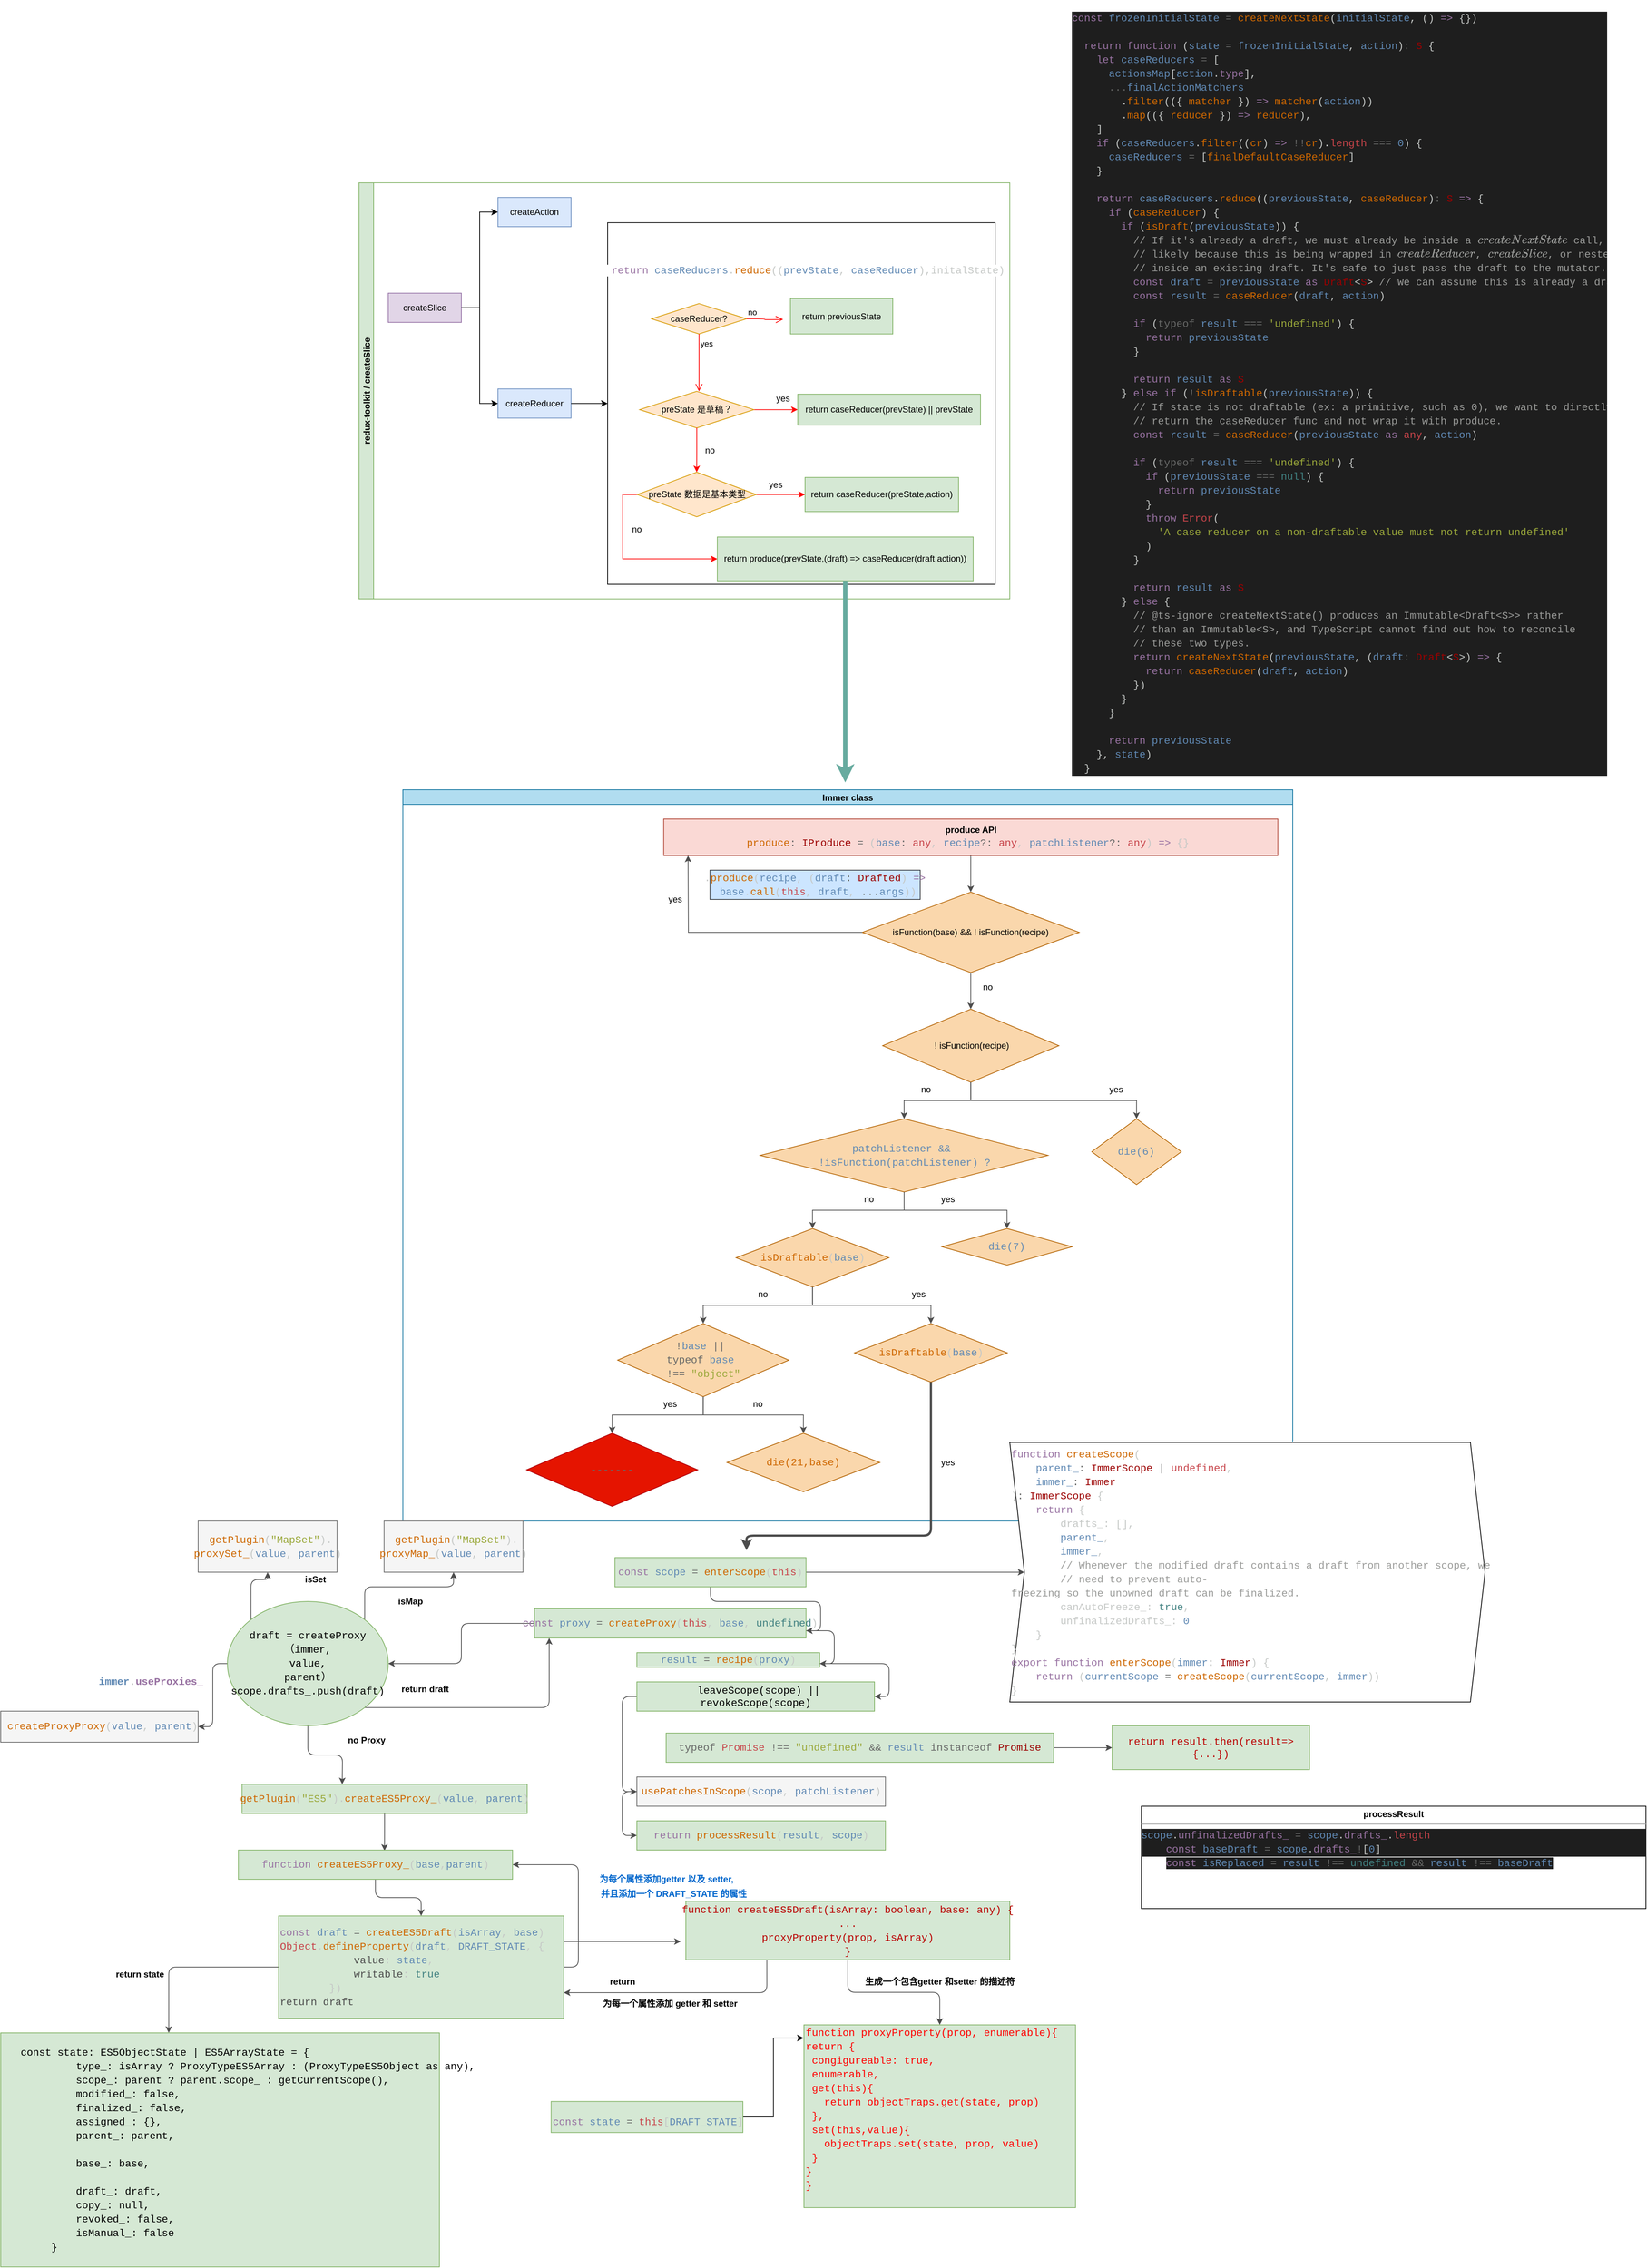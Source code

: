<mxfile version="14.9.5" type="github" pages="4">
  <diagram id="C5RBs43oDa-KdzZeNtuy" name="Immer 源码">
    <mxGraphModel dx="1798" dy="402" grid="1" gridSize="10" guides="1" tooltips="1" connect="1" arrows="1" fold="1" page="1" pageScale="1" pageWidth="827" pageHeight="1169" math="0" shadow="0">
      <root>
        <mxCell id="WIyWlLk6GJQsqaUBKTNV-0" />
        <mxCell id="WIyWlLk6GJQsqaUBKTNV-1" parent="WIyWlLk6GJQsqaUBKTNV-0" />
        <mxCell id="nkPAldrCDChmKuOqDMVw-0" value="redux-toolkit / createSlice" style="swimlane;startSize=20;horizontal=0;childLayout=treeLayout;horizontalTree=1;resizable=0;containerType=tree;strokeColor=#82b366;fillColor=#d5e8d4;" parent="WIyWlLk6GJQsqaUBKTNV-1" vertex="1">
          <mxGeometry x="260" y="300" width="890" height="569" as="geometry">
            <mxRectangle x="260" y="300" width="50" height="40" as="alternateBounds" />
          </mxGeometry>
        </mxCell>
        <mxCell id="nkPAldrCDChmKuOqDMVw-1" value="createSlice" style="whiteSpace=wrap;html=1;fillColor=#e1d5e7;strokeColor=#9673a6;" parent="nkPAldrCDChmKuOqDMVw-0" vertex="1">
          <mxGeometry x="40" y="150.892" width="100" height="40" as="geometry" />
        </mxCell>
        <mxCell id="nkPAldrCDChmKuOqDMVw-2" value="createAction" style="whiteSpace=wrap;html=1;fillColor=#dae8fc;strokeColor=#6c8ebf;" parent="nkPAldrCDChmKuOqDMVw-0" vertex="1">
          <mxGeometry x="190" y="20" width="100" height="40" as="geometry" />
        </mxCell>
        <mxCell id="nkPAldrCDChmKuOqDMVw-3" value="" style="edgeStyle=elbowEdgeStyle;elbow=horizontal;html=1;rounded=0;" parent="nkPAldrCDChmKuOqDMVw-0" source="nkPAldrCDChmKuOqDMVw-1" target="nkPAldrCDChmKuOqDMVw-2" edge="1">
          <mxGeometry relative="1" as="geometry" />
        </mxCell>
        <mxCell id="nkPAldrCDChmKuOqDMVw-4" value="createReducer" style="whiteSpace=wrap;html=1;fillColor=#dae8fc;strokeColor=#6c8ebf;" parent="nkPAldrCDChmKuOqDMVw-0" vertex="1">
          <mxGeometry x="190" y="281.784" width="100" height="40" as="geometry" />
        </mxCell>
        <mxCell id="nkPAldrCDChmKuOqDMVw-5" value="" style="edgeStyle=elbowEdgeStyle;elbow=horizontal;html=1;rounded=0;" parent="nkPAldrCDChmKuOqDMVw-0" source="nkPAldrCDChmKuOqDMVw-1" target="nkPAldrCDChmKuOqDMVw-4" edge="1">
          <mxGeometry relative="1" as="geometry" />
        </mxCell>
        <mxCell id="nkPAldrCDChmKuOqDMVw-21" value="" style="edgeStyle=elbowEdgeStyle;elbow=horizontal;html=1;rounded=0;" parent="nkPAldrCDChmKuOqDMVw-0" source="nkPAldrCDChmKuOqDMVw-4" target="nkPAldrCDChmKuOqDMVw-22" edge="1">
          <mxGeometry relative="1" as="geometry">
            <mxPoint x="400" y="374.084" as="sourcePoint" />
          </mxGeometry>
        </mxCell>
        <mxCell id="nkPAldrCDChmKuOqDMVw-22" value="" style="whiteSpace=wrap;html=1;" parent="nkPAldrCDChmKuOqDMVw-0" vertex="1">
          <mxGeometry x="340" y="54.554" width="530" height="494.46" as="geometry" />
        </mxCell>
        <mxCell id="nkPAldrCDChmKuOqDMVw-24" value="caseReducer?" style="rhombus;whiteSpace=wrap;html=1;fillColor=#ffe6cc;strokeColor=#d79b00;" parent="nkPAldrCDChmKuOqDMVw-0" vertex="1">
          <mxGeometry x="400" y="165.192" width="130" height="41.59" as="geometry" />
        </mxCell>
        <mxCell id="nkPAldrCDChmKuOqDMVw-25" value="no" style="edgeStyle=orthogonalEdgeStyle;html=1;align=left;verticalAlign=bottom;endArrow=open;endSize=8;strokeColor=#ff0000;" parent="nkPAldrCDChmKuOqDMVw-0" source="nkPAldrCDChmKuOqDMVw-24" edge="1">
          <mxGeometry x="-1" relative="1" as="geometry">
            <mxPoint x="580" y="186.78" as="targetPoint" />
          </mxGeometry>
        </mxCell>
        <mxCell id="nkPAldrCDChmKuOqDMVw-26" value="yes" style="edgeStyle=orthogonalEdgeStyle;html=1;align=left;verticalAlign=top;endArrow=open;endSize=8;strokeColor=#ff0000;" parent="nkPAldrCDChmKuOqDMVw-0" source="nkPAldrCDChmKuOqDMVw-24" edge="1">
          <mxGeometry x="-1" relative="1" as="geometry">
            <mxPoint x="465" y="285.192" as="targetPoint" />
            <Array as="points">
              <mxPoint x="465" y="267.192" />
            </Array>
          </mxGeometry>
        </mxCell>
        <mxCell id="nkPAldrCDChmKuOqDMVw-28" value="return previousState" style="rounded=0;whiteSpace=wrap;html=1;fillColor=#d5e8d4;strokeColor=#82b366;" parent="nkPAldrCDChmKuOqDMVw-0" vertex="1">
          <mxGeometry x="590" y="158.372" width="140" height="48.41" as="geometry" />
        </mxCell>
        <mxCell id="nkPAldrCDChmKuOqDMVw-43" style="edgeStyle=orthogonalEdgeStyle;rounded=0;orthogonalLoop=1;jettySize=auto;html=1;exitX=1;exitY=0.5;exitDx=0;exitDy=0;entryX=0;entryY=0.5;entryDx=0;entryDy=0;strokeColor=#FF0000;" parent="nkPAldrCDChmKuOqDMVw-0" source="nkPAldrCDChmKuOqDMVw-29" target="nkPAldrCDChmKuOqDMVw-39" edge="1">
          <mxGeometry relative="1" as="geometry" />
        </mxCell>
        <mxCell id="nkPAldrCDChmKuOqDMVw-29" value="preState 是草稿？" style="rhombus;whiteSpace=wrap;html=1;fillColor=#ffe6cc;strokeColor=#d79b00;" parent="nkPAldrCDChmKuOqDMVw-0" vertex="1">
          <mxGeometry x="383.75" y="285.192" width="156.25" height="50" as="geometry" />
        </mxCell>
        <mxCell id="nkPAldrCDChmKuOqDMVw-32" value="" style="edgeStyle=orthogonalEdgeStyle;rounded=0;orthogonalLoop=1;jettySize=auto;html=1;strokeColor=#FF0000;" parent="nkPAldrCDChmKuOqDMVw-0" source="nkPAldrCDChmKuOqDMVw-29" target="nkPAldrCDChmKuOqDMVw-33" edge="1">
          <mxGeometry relative="1" as="geometry" />
        </mxCell>
        <mxCell id="nkPAldrCDChmKuOqDMVw-47" style="edgeStyle=orthogonalEdgeStyle;rounded=0;orthogonalLoop=1;jettySize=auto;html=1;exitX=1;exitY=0.5;exitDx=0;exitDy=0;entryX=0;entryY=0.5;entryDx=0;entryDy=0;strokeColor=#FF0000;" parent="nkPAldrCDChmKuOqDMVw-0" source="nkPAldrCDChmKuOqDMVw-33" target="nkPAldrCDChmKuOqDMVw-46" edge="1">
          <mxGeometry relative="1" as="geometry" />
        </mxCell>
        <mxCell id="nkPAldrCDChmKuOqDMVw-56" style="edgeStyle=orthogonalEdgeStyle;rounded=0;orthogonalLoop=1;jettySize=auto;html=1;exitX=0;exitY=0.5;exitDx=0;exitDy=0;entryX=0;entryY=0.5;entryDx=0;entryDy=0;strokeColor=#FF0000;" parent="nkPAldrCDChmKuOqDMVw-0" source="nkPAldrCDChmKuOqDMVw-33" target="nkPAldrCDChmKuOqDMVw-49" edge="1">
          <mxGeometry relative="1" as="geometry" />
        </mxCell>
        <mxCell id="nkPAldrCDChmKuOqDMVw-33" value="preState 数据是基本类型" style="rhombus;whiteSpace=wrap;html=1;fillColor=#ffe6cc;strokeColor=#d79b00;" parent="nkPAldrCDChmKuOqDMVw-0" vertex="1">
          <mxGeometry x="380.62" y="395.766" width="162.5" height="60.97" as="geometry" />
        </mxCell>
        <mxCell id="nkPAldrCDChmKuOqDMVw-34" value="yes" style="text;html=1;strokeColor=none;fillColor=none;align=center;verticalAlign=middle;whiteSpace=wrap;rounded=0;" parent="nkPAldrCDChmKuOqDMVw-0" vertex="1">
          <mxGeometry x="560" y="285.192" width="40" height="20" as="geometry" />
        </mxCell>
        <mxCell id="nkPAldrCDChmKuOqDMVw-39" value="&lt;span&gt;return caseReducer(prevState) || prevState&lt;/span&gt;" style="rounded=0;whiteSpace=wrap;html=1;strokeColor=#82b366;fillColor=#d5e8d4;" parent="nkPAldrCDChmKuOqDMVw-0" vertex="1">
          <mxGeometry x="600" y="289.07" width="250" height="42.24" as="geometry" />
        </mxCell>
        <mxCell id="nkPAldrCDChmKuOqDMVw-45" value="no" style="text;html=1;strokeColor=none;fillColor=none;align=center;verticalAlign=middle;whiteSpace=wrap;rounded=0;" parent="nkPAldrCDChmKuOqDMVw-0" vertex="1">
          <mxGeometry x="460" y="355.762" width="40" height="20" as="geometry" />
        </mxCell>
        <mxCell id="nkPAldrCDChmKuOqDMVw-27" value="&lt;div style=&quot;color: rgb(197 , 200 , 198) ; font-family: &amp;#34;consolas&amp;#34; , &amp;#34;courier new&amp;#34; , monospace ; font-size: 14px ; line-height: 19px&quot;&gt;&lt;span style=&quot;background-color: rgb(255 , 255 , 255)&quot;&gt;&amp;nbsp;&lt;span style=&quot;color: rgb(152 , 114 , 162)&quot;&gt;return&lt;/span&gt;&amp;nbsp;&lt;span style=&quot;color: rgb(96 , 137 , 180)&quot;&gt;caseReducers&lt;/span&gt;.&lt;span style=&quot;color: rgb(206 , 103 , 0)&quot;&gt;reduce&lt;/span&gt;((&lt;span style=&quot;color: rgb(96 , 137 , 180)&quot;&gt;prevState&lt;/span&gt;,&amp;nbsp;&lt;span style=&quot;color: rgb(96 , 137 , 180)&quot;&gt;caseReducer&lt;/span&gt;),initalState)&lt;/span&gt;&lt;/div&gt;" style="rounded=0;whiteSpace=wrap;html=1;" parent="nkPAldrCDChmKuOqDMVw-0" vertex="1">
          <mxGeometry x="400" y="119.996" width="420" as="geometry" />
        </mxCell>
        <mxCell id="nkPAldrCDChmKuOqDMVw-46" value="return caseReducer(preState,action)" style="rounded=0;whiteSpace=wrap;html=1;strokeColor=#82b366;fillColor=#d5e8d4;" parent="nkPAldrCDChmKuOqDMVw-0" vertex="1">
          <mxGeometry x="610" y="402.896" width="210" height="46.71" as="geometry" />
        </mxCell>
        <mxCell id="nkPAldrCDChmKuOqDMVw-48" value="yes" style="text;html=1;strokeColor=none;fillColor=none;align=center;verticalAlign=middle;whiteSpace=wrap;rounded=0;" parent="nkPAldrCDChmKuOqDMVw-0" vertex="1">
          <mxGeometry x="550" y="402.896" width="40" height="20" as="geometry" />
        </mxCell>
        <mxCell id="nkPAldrCDChmKuOqDMVw-49" value="return produce(prevState,(draft) =&amp;gt; caseReducer(draft,action))" style="rounded=0;whiteSpace=wrap;html=1;strokeColor=#82b366;fillColor=#d5e8d4;" parent="nkPAldrCDChmKuOqDMVw-0" vertex="1">
          <mxGeometry x="490" y="484.308" width="350" height="60" as="geometry" />
        </mxCell>
        <mxCell id="nkPAldrCDChmKuOqDMVw-57" value="no" style="text;html=1;strokeColor=none;fillColor=none;align=center;verticalAlign=middle;whiteSpace=wrap;rounded=0;" parent="nkPAldrCDChmKuOqDMVw-0" vertex="1">
          <mxGeometry x="360" y="464.308" width="40" height="20" as="geometry" />
        </mxCell>
        <mxCell id="nkPAldrCDChmKuOqDMVw-6" style="edgeStyle=orthogonalEdgeStyle;rounded=0;orthogonalLoop=1;jettySize=auto;html=1;exitX=0.5;exitY=1;exitDx=0;exitDy=0;" parent="WIyWlLk6GJQsqaUBKTNV-1" source="nkPAldrCDChmKuOqDMVw-0" target="nkPAldrCDChmKuOqDMVw-0" edge="1">
          <mxGeometry relative="1" as="geometry" />
        </mxCell>
        <mxCell id="nkPAldrCDChmKuOqDMVw-60" style="edgeStyle=orthogonalEdgeStyle;rounded=0;orthogonalLoop=1;jettySize=auto;html=1;exitX=0.5;exitY=1;exitDx=0;exitDy=0;strokeColor=#67AB9F;strokeWidth=6;" parent="WIyWlLk6GJQsqaUBKTNV-1" source="nkPAldrCDChmKuOqDMVw-49" edge="1">
          <mxGeometry relative="1" as="geometry">
            <mxPoint x="925" y="1120" as="targetPoint" />
          </mxGeometry>
        </mxCell>
        <mxCell id="nkPAldrCDChmKuOqDMVw-61" value="Immer class" style="swimlane;startSize=20;horizontal=1;childLayout=treeLayout;horizontalTree=0;resizable=0;containerType=tree;strokeColor=#10739e;fillColor=#b1ddf0;" parent="WIyWlLk6GJQsqaUBKTNV-1" vertex="1">
          <mxGeometry x="320" y="1130" width="1217" height="1000" as="geometry" />
        </mxCell>
        <mxCell id="nkPAldrCDChmKuOqDMVw-78" style="edgeStyle=orthogonalEdgeStyle;rounded=0;orthogonalLoop=1;jettySize=auto;html=1;exitX=0.5;exitY=1;exitDx=0;exitDy=0;entryX=0.5;entryY=0;entryDx=0;entryDy=0;strokeWidth=1;strokeColor=#4D4D4D;" parent="nkPAldrCDChmKuOqDMVw-61" source="nkPAldrCDChmKuOqDMVw-62" target="nkPAldrCDChmKuOqDMVw-77" edge="1">
          <mxGeometry relative="1" as="geometry" />
        </mxCell>
        <mxCell id="nkPAldrCDChmKuOqDMVw-62" value="&lt;span style=&quot;line-height: 130%&quot;&gt;&lt;b&gt;produce API&lt;/b&gt;&lt;br&gt;&lt;/span&gt;&lt;div style=&quot;color: rgb(197 , 200 , 198) ; font-family: &amp;#34;consolas&amp;#34; , &amp;#34;courier new&amp;#34; , monospace ; font-size: 14px ; line-height: 19px&quot;&gt;&lt;span style=&quot;color: rgb(206 , 103 , 0)&quot;&gt;produce&lt;/span&gt;&lt;span style=&quot;color: rgb(103 , 104 , 103)&quot;&gt;:&lt;/span&gt;&amp;nbsp;&lt;span style=&quot;color: rgb(155 , 0 , 0)&quot;&gt;IProduce&lt;/span&gt;&amp;nbsp;&lt;span style=&quot;color: rgb(103 , 104 , 103)&quot;&gt;=&lt;/span&gt;&amp;nbsp;(&lt;span style=&quot;color: rgb(96 , 137 , 180)&quot;&gt;base&lt;/span&gt;&lt;span style=&quot;color: rgb(103 , 104 , 103)&quot;&gt;:&lt;/span&gt;&amp;nbsp;&lt;span style=&quot;color: rgb(199 , 68 , 74)&quot;&gt;any&lt;/span&gt;,&amp;nbsp;&lt;span style=&quot;color: rgb(96 , 137 , 180)&quot;&gt;recipe&lt;/span&gt;&lt;span style=&quot;color: rgb(103 , 104 , 103)&quot;&gt;?:&lt;/span&gt;&amp;nbsp;&lt;span style=&quot;color: rgb(199 , 68 , 74)&quot;&gt;any&lt;/span&gt;,&amp;nbsp;&lt;span style=&quot;color: rgb(96 , 137 , 180)&quot;&gt;patchListener&lt;/span&gt;&lt;span style=&quot;color: rgb(103 , 104 , 103)&quot;&gt;?:&lt;/span&gt;&amp;nbsp;&lt;span style=&quot;color: rgb(199 , 68 , 74)&quot;&gt;any&lt;/span&gt;)&amp;nbsp;&lt;span style=&quot;color: rgb(152 , 114 , 162)&quot;&gt;=&amp;gt;&lt;/span&gt;&amp;nbsp;{}&amp;nbsp;&lt;/div&gt;" style="whiteSpace=wrap;html=1;fillColor=#fad9d5;strokeColor=#ae4132;" parent="nkPAldrCDChmKuOqDMVw-61" vertex="1">
          <mxGeometry x="356.654" y="40" width="840" height="50" as="geometry" />
        </mxCell>
        <mxCell id="nkPAldrCDChmKuOqDMVw-77" value="isFunction(base) &amp;amp;&amp;amp; ! isFunction(recipe)" style="rhombus;whiteSpace=wrap;html=1;shadow=0;strokeColor=#b46504;fillColor=#fad7ac;rounded=0;" parent="nkPAldrCDChmKuOqDMVw-61" vertex="1">
          <mxGeometry x="628.269" y="140" width="296.77" height="110" as="geometry" />
        </mxCell>
        <mxCell id="nkPAldrCDChmKuOqDMVw-86" value="&amp;nbsp;&amp;nbsp;" style="text;html=1;strokeColor=none;fillColor=none;align=center;verticalAlign=middle;whiteSpace=wrap;rounded=0;shadow=0;" parent="nkPAldrCDChmKuOqDMVw-61" vertex="1">
          <mxGeometry x="20" y="150" width="30" height="10" as="geometry" />
        </mxCell>
        <mxCell id="nkPAldrCDChmKuOqDMVw-85" value="&lt;div style=&quot;color: rgb(197 , 200 , 198) ; font-family: &amp;#34;consolas&amp;#34; , &amp;#34;courier new&amp;#34; , monospace ; font-size: 14px ; line-height: 19px&quot;&gt;.&lt;span style=&quot;color: rgb(206 , 103 , 0)&quot;&gt;produce&lt;/span&gt;(&lt;span style=&quot;color: rgb(96 , 137 , 180)&quot;&gt;recipe&lt;/span&gt;,&amp;nbsp;(&lt;span style=&quot;color: rgb(96 , 137 , 180)&quot;&gt;draft&lt;/span&gt;&lt;span style=&quot;color: rgb(103 , 104 , 103)&quot;&gt;:&lt;/span&gt;&amp;nbsp;&lt;span style=&quot;color: rgb(155 , 0 , 0)&quot;&gt;Drafted&lt;/span&gt;)&amp;nbsp;&lt;span style=&quot;color: rgb(152 , 114 , 162)&quot;&gt;=&amp;gt;&lt;/span&gt;&lt;/div&gt;&lt;div style=&quot;color: rgb(197 , 200 , 198) ; font-family: &amp;#34;consolas&amp;#34; , &amp;#34;courier new&amp;#34; , monospace ; font-size: 14px ; line-height: 19px&quot;&gt;&amp;nbsp;&lt;span style=&quot;color: rgb(96 , 137 , 180)&quot;&gt;base&lt;/span&gt;.&lt;span style=&quot;color: rgb(206 , 103 , 0)&quot;&gt;call&lt;/span&gt;(&lt;span style=&quot;color: rgb(199 , 68 , 74)&quot;&gt;this&lt;/span&gt;,&amp;nbsp;&lt;span style=&quot;color: rgb(96 , 137 , 180)&quot;&gt;draft&lt;/span&gt;,&amp;nbsp;&lt;span style=&quot;color: rgb(103 , 104 , 103)&quot;&gt;...&lt;/span&gt;&lt;span style=&quot;color: rgb(96 , 137 , 180)&quot;&gt;args&lt;/span&gt;))&lt;/div&gt;" style="text;html=1;strokeColor=#36393d;fillColor=#cce5ff;align=center;verticalAlign=middle;whiteSpace=wrap;rounded=0;shadow=0;" parent="nkPAldrCDChmKuOqDMVw-61" vertex="1">
          <mxGeometry x="420" y="110" width="287.49" height="40" as="geometry" />
        </mxCell>
        <mxCell id="nkPAldrCDChmKuOqDMVw-87" style="edgeStyle=orthogonalEdgeStyle;rounded=0;orthogonalLoop=1;jettySize=auto;html=1;exitX=0.5;exitY=1;exitDx=0;exitDy=0;entryX=0.5;entryY=0;entryDx=0;entryDy=0;strokeWidth=1;strokeColor=#4D4D4D;" parent="nkPAldrCDChmKuOqDMVw-61" source="nkPAldrCDChmKuOqDMVw-77" target="nkPAldrCDChmKuOqDMVw-88" edge="1">
          <mxGeometry relative="1" as="geometry">
            <mxPoint x="610" y="1130" as="sourcePoint" />
          </mxGeometry>
        </mxCell>
        <mxCell id="nkPAldrCDChmKuOqDMVw-88" value="&amp;nbsp;! isFunction(recipe)" style="rhombus;whiteSpace=wrap;html=1;shadow=0;strokeColor=#b46504;fillColor=#fad7ac;rounded=0;" parent="nkPAldrCDChmKuOqDMVw-61" vertex="1">
          <mxGeometry x="656.154" y="300" width="241" height="100" as="geometry" />
        </mxCell>
        <mxCell id="nkPAldrCDChmKuOqDMVw-89" value="no" style="text;html=1;strokeColor=none;fillColor=none;align=center;verticalAlign=middle;whiteSpace=wrap;rounded=0;shadow=0;" parent="nkPAldrCDChmKuOqDMVw-61" vertex="1">
          <mxGeometry x="780" y="260" width="40" height="20" as="geometry" />
        </mxCell>
        <mxCell id="nkPAldrCDChmKuOqDMVw-92" style="edgeStyle=orthogonalEdgeStyle;rounded=0;orthogonalLoop=1;jettySize=auto;html=1;exitX=0.5;exitY=1;exitDx=0;exitDy=0;entryX=0.5;entryY=0;entryDx=0;entryDy=0;strokeWidth=1;strokeColor=#4D4D4D;" parent="nkPAldrCDChmKuOqDMVw-61" source="nkPAldrCDChmKuOqDMVw-88" target="nkPAldrCDChmKuOqDMVw-93" edge="1">
          <mxGeometry relative="1" as="geometry">
            <mxPoint x="610" y="1250" as="sourcePoint" />
          </mxGeometry>
        </mxCell>
        <mxCell id="nkPAldrCDChmKuOqDMVw-93" value="&lt;span style=&quot;color: rgb(96 , 137 , 180) ; font-family: &amp;#34;consolas&amp;#34; , &amp;#34;courier new&amp;#34; , monospace ; font-size: 14px&quot;&gt;die(6)&lt;/span&gt;" style="rhombus;whiteSpace=wrap;html=1;shadow=0;strokeColor=#b46504;fillColor=#fad7ac;rounded=0;" parent="nkPAldrCDChmKuOqDMVw-61" vertex="1">
          <mxGeometry x="942.152" y="450" width="122.49" height="90" as="geometry" />
        </mxCell>
        <mxCell id="nkPAldrCDChmKuOqDMVw-103" value="yes" style="text;html=1;align=center;verticalAlign=middle;resizable=0;points=[];autosize=1;strokeColor=none;" parent="nkPAldrCDChmKuOqDMVw-61" vertex="1">
          <mxGeometry x="960.005" y="400" width="30" height="20" as="geometry" />
        </mxCell>
        <mxCell id="nkPAldrCDChmKuOqDMVw-115" value="no" style="text;html=1;align=center;verticalAlign=middle;resizable=0;points=[];autosize=1;strokeColor=none;" parent="nkPAldrCDChmKuOqDMVw-61" vertex="1">
          <mxGeometry x="700" y="400" width="30" height="20" as="geometry" />
        </mxCell>
        <mxCell id="nkPAldrCDChmKuOqDMVw-181" style="edgeStyle=orthogonalEdgeStyle;rounded=0;orthogonalLoop=1;jettySize=auto;html=1;exitX=0.5;exitY=1;exitDx=0;exitDy=0;entryX=0.5;entryY=0;entryDx=0;entryDy=0;strokeWidth=1;strokeColor=#4D4D4D;" parent="nkPAldrCDChmKuOqDMVw-61" source="nkPAldrCDChmKuOqDMVw-88" target="nkPAldrCDChmKuOqDMVw-182" edge="1">
          <mxGeometry relative="1" as="geometry">
            <mxPoint x="929.162" y="1290" as="sourcePoint" />
          </mxGeometry>
        </mxCell>
        <mxCell id="nkPAldrCDChmKuOqDMVw-182" value="&lt;div style=&quot;color: rgb(197 , 200 , 198) ; font-family: &amp;#34;consolas&amp;#34; , &amp;#34;courier new&amp;#34; , monospace ; font-size: 14px ; line-height: 19px&quot;&gt;&lt;span style=&quot;color: rgb(96 , 137 , 180)&quot;&gt;patchListener &amp;amp;&amp;amp;&amp;nbsp;&lt;/span&gt;&lt;/div&gt;&lt;div style=&quot;color: rgb(197 , 200 , 198) ; font-family: &amp;#34;consolas&amp;#34; , &amp;#34;courier new&amp;#34; , monospace ; font-size: 14px ; line-height: 19px&quot;&gt;&lt;span style=&quot;color: rgb(96 , 137 , 180)&quot;&gt;!isFunction(&lt;/span&gt;&lt;span style=&quot;color: rgb(96 , 137 , 180)&quot;&gt;patchListener&lt;/span&gt;&lt;span style=&quot;color: rgb(96 , 137 , 180)&quot;&gt;) ?&lt;/span&gt;&lt;/div&gt;" style="rhombus;whiteSpace=wrap;html=1;shadow=0;strokeColor=#b46504;fillColor=#fad7ac;rounded=0;" parent="nkPAldrCDChmKuOqDMVw-61" vertex="1">
          <mxGeometry x="488.666" y="450" width="393.68" height="100" as="geometry" />
        </mxCell>
        <mxCell id="nkPAldrCDChmKuOqDMVw-183" style="edgeStyle=orthogonalEdgeStyle;rounded=0;orthogonalLoop=1;jettySize=auto;html=1;exitX=0.5;exitY=1;exitDx=0;exitDy=0;entryX=0.5;entryY=0;entryDx=0;entryDy=0;strokeWidth=1;strokeColor=#4D4D4D;" parent="nkPAldrCDChmKuOqDMVw-61" source="nkPAldrCDChmKuOqDMVw-182" target="nkPAldrCDChmKuOqDMVw-184" edge="1">
          <mxGeometry relative="1" as="geometry">
            <mxPoint x="929.162" y="1440" as="sourcePoint" />
          </mxGeometry>
        </mxCell>
        <mxCell id="nkPAldrCDChmKuOqDMVw-184" value="&lt;div style=&quot;color: rgb(197 , 200 , 198) ; font-family: &amp;#34;consolas&amp;#34; , &amp;#34;courier new&amp;#34; , monospace ; font-size: 14px ; line-height: 19px&quot;&gt;&lt;span style=&quot;color: rgb(96 , 137 , 180)&quot;&gt;die(7)&lt;/span&gt;&lt;br&gt;&lt;/div&gt;" style="rhombus;whiteSpace=wrap;html=1;shadow=0;strokeColor=#b46504;fillColor=#fad7ac;rounded=0;" parent="nkPAldrCDChmKuOqDMVw-61" vertex="1">
          <mxGeometry x="737.136" y="600" width="178.22" height="50" as="geometry" />
        </mxCell>
        <mxCell id="nkPAldrCDChmKuOqDMVw-185" style="edgeStyle=orthogonalEdgeStyle;rounded=0;orthogonalLoop=1;jettySize=auto;html=1;exitX=0.5;exitY=1;exitDx=0;exitDy=0;entryX=0.5;entryY=0;entryDx=0;entryDy=0;strokeWidth=1;strokeColor=#4D4D4D;" parent="nkPAldrCDChmKuOqDMVw-61" source="nkPAldrCDChmKuOqDMVw-182" target="nkPAldrCDChmKuOqDMVw-186" edge="1">
          <mxGeometry relative="1" as="geometry">
            <mxPoint x="929.162" y="1440" as="sourcePoint" />
          </mxGeometry>
        </mxCell>
        <mxCell id="nkPAldrCDChmKuOqDMVw-186" value="&lt;div style=&quot;color: rgb(197 , 200 , 198) ; font-family: &amp;#34;consolas&amp;#34; , &amp;#34;courier new&amp;#34; , monospace ; font-size: 14px ; line-height: 19px&quot;&gt;&lt;div style=&quot;font-family: &amp;#34;consolas&amp;#34; , &amp;#34;courier new&amp;#34; , monospace ; line-height: 19px&quot;&gt;&lt;span style=&quot;color: rgb(206 , 103 , 0)&quot;&gt;isDraftable&lt;/span&gt;(&lt;span style=&quot;color: rgb(96 , 137 , 180)&quot;&gt;base&lt;/span&gt;)&lt;/div&gt;&lt;/div&gt;" style="rhombus;whiteSpace=wrap;html=1;shadow=0;strokeColor=#b46504;fillColor=#fad7ac;rounded=0;" parent="nkPAldrCDChmKuOqDMVw-61" vertex="1">
          <mxGeometry x="455.656" y="600" width="209.09" height="80" as="geometry" />
        </mxCell>
        <mxCell id="nkPAldrCDChmKuOqDMVw-189" style="edgeStyle=orthogonalEdgeStyle;rounded=0;orthogonalLoop=1;jettySize=auto;html=1;exitX=0.5;exitY=1;exitDx=0;exitDy=0;entryX=0.5;entryY=0;entryDx=0;entryDy=0;strokeWidth=1;strokeColor=#4D4D4D;" parent="nkPAldrCDChmKuOqDMVw-61" source="nkPAldrCDChmKuOqDMVw-186" target="nkPAldrCDChmKuOqDMVw-190" edge="1">
          <mxGeometry relative="1" as="geometry">
            <mxPoint x="1015.452" y="1590" as="sourcePoint" />
          </mxGeometry>
        </mxCell>
        <mxCell id="nkPAldrCDChmKuOqDMVw-190" value="&lt;div style=&quot;color: rgb(197 , 200 , 198) ; font-family: &amp;#34;consolas&amp;#34; , &amp;#34;courier new&amp;#34; , monospace ; font-size: 14px ; line-height: 19px&quot;&gt;&lt;div style=&quot;font-family: &amp;#34;consolas&amp;#34; , &amp;#34;courier new&amp;#34; , monospace ; line-height: 19px&quot;&gt;&lt;span style=&quot;color: rgb(206 , 103 , 0)&quot;&gt;isDraftable&lt;/span&gt;(&lt;span style=&quot;color: rgb(96 , 137 , 180)&quot;&gt;base&lt;/span&gt;)&lt;/div&gt;&lt;/div&gt;" style="rhombus;whiteSpace=wrap;html=1;shadow=0;strokeColor=#b46504;fillColor=#fad7ac;rounded=0;" parent="nkPAldrCDChmKuOqDMVw-61" vertex="1">
          <mxGeometry x="617.605" y="730" width="209.09" height="80" as="geometry" />
        </mxCell>
        <mxCell id="nkPAldrCDChmKuOqDMVw-193" style="edgeStyle=orthogonalEdgeStyle;rounded=0;orthogonalLoop=1;jettySize=auto;html=1;exitX=0.5;exitY=1;exitDx=0;exitDy=0;entryX=0.5;entryY=0;entryDx=0;entryDy=0;strokeWidth=1;strokeColor=#4D4D4D;" parent="nkPAldrCDChmKuOqDMVw-61" source="nkPAldrCDChmKuOqDMVw-186" target="nkPAldrCDChmKuOqDMVw-194" edge="1">
          <mxGeometry relative="1" as="geometry">
            <mxPoint x="1015.452" y="1590" as="sourcePoint" />
          </mxGeometry>
        </mxCell>
        <mxCell id="nkPAldrCDChmKuOqDMVw-194" value="&lt;div style=&quot;color: rgb(197 , 200 , 198) ; font-family: &amp;#34;consolas&amp;#34; , &amp;#34;courier new&amp;#34; , monospace ; font-size: 14px ; line-height: 19px&quot;&gt;&lt;div style=&quot;font-family: &amp;#34;consolas&amp;#34; , &amp;#34;courier new&amp;#34; , monospace ; line-height: 19px&quot;&gt;&lt;div style=&quot;font-family: &amp;#34;consolas&amp;#34; , &amp;#34;courier new&amp;#34; , monospace ; line-height: 19px&quot;&gt;&lt;span style=&quot;color: rgb(103 , 104 , 103)&quot;&gt;!&lt;/span&gt;&lt;span style=&quot;color: rgb(96 , 137 , 180)&quot;&gt;base&lt;/span&gt;&amp;nbsp;&lt;span style=&quot;color: rgb(103 , 104 , 103)&quot;&gt;||&lt;/span&gt;&amp;nbsp;&lt;/div&gt;&lt;div style=&quot;font-family: &amp;#34;consolas&amp;#34; , &amp;#34;courier new&amp;#34; , monospace ; line-height: 19px&quot;&gt;&lt;span style=&quot;color: rgb(103 , 104 , 103)&quot;&gt;typeof&lt;/span&gt;&amp;nbsp;&lt;span style=&quot;color: rgb(96 , 137 , 180)&quot;&gt;base&lt;/span&gt;&amp;nbsp;&lt;/div&gt;&lt;div style=&quot;font-family: &amp;#34;consolas&amp;#34; , &amp;#34;courier new&amp;#34; , monospace ; line-height: 19px&quot;&gt;&lt;span style=&quot;color: rgb(103 , 104 , 103)&quot;&gt;!==&lt;/span&gt;&amp;nbsp;&lt;span style=&quot;color: rgb(154 , 168 , 58)&quot;&gt;&quot;object&quot;&lt;/span&gt;&lt;/div&gt;&lt;/div&gt;&lt;/div&gt;" style="rhombus;whiteSpace=wrap;html=1;shadow=0;strokeColor=#b46504;fillColor=#fad7ac;rounded=0;" parent="nkPAldrCDChmKuOqDMVw-61" vertex="1">
          <mxGeometry x="293.707" y="730" width="234.08" height="100" as="geometry" />
        </mxCell>
        <mxCell id="nkPAldrCDChmKuOqDMVw-197" style="edgeStyle=orthogonalEdgeStyle;rounded=0;orthogonalLoop=1;jettySize=auto;html=1;exitX=0.5;exitY=1;exitDx=0;exitDy=0;entryX=0.5;entryY=0;entryDx=0;entryDy=0;strokeWidth=1;strokeColor=#4D4D4D;" parent="nkPAldrCDChmKuOqDMVw-61" source="nkPAldrCDChmKuOqDMVw-194" target="nkPAldrCDChmKuOqDMVw-198" edge="1">
          <mxGeometry relative="1" as="geometry">
            <mxPoint x="1140.752" y="1720" as="sourcePoint" />
          </mxGeometry>
        </mxCell>
        <mxCell id="nkPAldrCDChmKuOqDMVw-198" value="&lt;div style=&quot;font-family: &amp;#34;consolas&amp;#34; , &amp;#34;courier new&amp;#34; , monospace ; font-size: 14px ; line-height: 19px&quot;&gt;&lt;div style=&quot;font-family: &amp;#34;consolas&amp;#34; , &amp;#34;courier new&amp;#34; , monospace ; line-height: 19px&quot;&gt;&lt;font color=&quot;#ce6700&quot;&gt;die(21,base)&lt;/font&gt;&lt;/div&gt;&lt;/div&gt;" style="rhombus;whiteSpace=wrap;html=1;shadow=0;strokeColor=#b46504;fillColor=#fad7ac;rounded=0;" parent="nkPAldrCDChmKuOqDMVw-61" vertex="1">
          <mxGeometry x="443.242" y="880" width="209.09" height="80" as="geometry" />
        </mxCell>
        <mxCell id="nkPAldrCDChmKuOqDMVw-199" style="edgeStyle=orthogonalEdgeStyle;rounded=0;orthogonalLoop=1;jettySize=auto;html=1;exitX=0.5;exitY=1;exitDx=0;exitDy=0;entryX=0.5;entryY=0;entryDx=0;entryDy=0;strokeWidth=1;strokeColor=#4D4D4D;" parent="nkPAldrCDChmKuOqDMVw-61" source="nkPAldrCDChmKuOqDMVw-194" target="nkPAldrCDChmKuOqDMVw-200" edge="1">
          <mxGeometry relative="1" as="geometry">
            <mxPoint x="1142.377" y="1720" as="sourcePoint" />
          </mxGeometry>
        </mxCell>
        <mxCell id="nkPAldrCDChmKuOqDMVw-200" value="&lt;div style=&quot;font-family: &amp;#34;consolas&amp;#34; , &amp;#34;courier new&amp;#34; , monospace ; font-size: 14px ; line-height: 19px&quot;&gt;&lt;div style=&quot;font-family: &amp;#34;consolas&amp;#34; , &amp;#34;courier new&amp;#34; , monospace ; line-height: 19px&quot;&gt;&lt;div style=&quot;font-family: &amp;#34;consolas&amp;#34; , &amp;#34;courier new&amp;#34; , monospace ; line-height: 19px&quot;&gt;&lt;font color=&quot;#676867&quot;&gt;-------&lt;/font&gt;&lt;/div&gt;&lt;/div&gt;&lt;/div&gt;" style="rhombus;whiteSpace=wrap;html=1;shadow=0;strokeColor=#B20000;fillColor=#e51400;rounded=0;fontColor=#ffffff;" parent="nkPAldrCDChmKuOqDMVw-61" vertex="1">
          <mxGeometry x="169.162" y="880" width="234.08" height="100" as="geometry" />
        </mxCell>
        <mxCell id="nkPAldrCDChmKuOqDMVw-187" value="yes" style="text;html=1;align=center;verticalAlign=middle;resizable=0;points=[];autosize=1;strokeColor=none;" parent="nkPAldrCDChmKuOqDMVw-61" vertex="1">
          <mxGeometry x="730" y="550" width="30" height="20" as="geometry" />
        </mxCell>
        <mxCell id="nkPAldrCDChmKuOqDMVw-188" value="no&lt;br&gt;" style="text;html=1;align=center;verticalAlign=middle;resizable=0;points=[];autosize=1;strokeColor=none;" parent="nkPAldrCDChmKuOqDMVw-61" vertex="1">
          <mxGeometry x="622.33" y="550" width="30" height="20" as="geometry" />
        </mxCell>
        <mxCell id="nkPAldrCDChmKuOqDMVw-204" value="yes" style="text;html=1;align=center;verticalAlign=middle;resizable=0;points=[];autosize=1;strokeColor=none;" parent="nkPAldrCDChmKuOqDMVw-61" vertex="1">
          <mxGeometry x="690" y="680" width="30" height="20" as="geometry" />
        </mxCell>
        <mxCell id="nkPAldrCDChmKuOqDMVw-203" value="no" style="text;html=1;align=center;verticalAlign=middle;resizable=0;points=[];autosize=1;strokeColor=none;" parent="nkPAldrCDChmKuOqDMVw-61" vertex="1">
          <mxGeometry x="477" y="680" width="30" height="20" as="geometry" />
        </mxCell>
        <mxCell id="nkPAldrCDChmKuOqDMVw-201" value="no" style="text;html=1;align=center;verticalAlign=middle;resizable=0;points=[];autosize=1;strokeColor=none;" parent="nkPAldrCDChmKuOqDMVw-61" vertex="1">
          <mxGeometry x="470" y="830" width="30" height="20" as="geometry" />
        </mxCell>
        <mxCell id="nkPAldrCDChmKuOqDMVw-202" value="yes" style="text;html=1;align=center;verticalAlign=middle;resizable=0;points=[];autosize=1;strokeColor=none;" parent="nkPAldrCDChmKuOqDMVw-61" vertex="1">
          <mxGeometry x="350" y="830" width="30" height="20" as="geometry" />
        </mxCell>
        <mxCell id="nkPAldrCDChmKuOqDMVw-128" value="yes" style="text;html=1;align=center;verticalAlign=middle;resizable=0;points=[];autosize=1;strokeColor=none;" parent="nkPAldrCDChmKuOqDMVw-61" vertex="1">
          <mxGeometry x="356.65" y="140" width="30" height="20" as="geometry" />
        </mxCell>
        <mxCell id="nkPAldrCDChmKuOqDMVw-76" value="&lt;h1&gt;&lt;div style=&quot;color: rgb(197 , 200 , 198) ; background-color: rgb(30 , 30 , 30) ; font-family: &amp;#34;consolas&amp;#34; , &amp;#34;courier new&amp;#34; , monospace ; font-weight: normal ; font-size: 14px ; line-height: 19px&quot;&gt;&lt;div&gt;&lt;span style=&quot;color: #9872a2&quot;&gt;const&lt;/span&gt;&amp;nbsp;&lt;span style=&quot;color: #6089b4&quot;&gt;frozenInitialState&lt;/span&gt;&amp;nbsp;&lt;span style=&quot;color: #676867&quot;&gt;=&lt;/span&gt;&amp;nbsp;&lt;span style=&quot;color: #ce6700&quot;&gt;createNextState&lt;/span&gt;(&lt;span style=&quot;color: #6089b4&quot;&gt;initialState&lt;/span&gt;,&amp;nbsp;()&amp;nbsp;&lt;span style=&quot;color: #9872a2&quot;&gt;=&amp;gt;&lt;/span&gt;&amp;nbsp;{})&lt;/div&gt;&lt;br&gt;&lt;div&gt;&amp;nbsp;&amp;nbsp;&lt;span style=&quot;color: #9872a2&quot;&gt;return&lt;/span&gt;&amp;nbsp;&lt;span style=&quot;color: #9872a2&quot;&gt;function&lt;/span&gt;&amp;nbsp;(&lt;span style=&quot;color: #6089b4&quot;&gt;state&lt;/span&gt;&amp;nbsp;&lt;span style=&quot;color: #676867&quot;&gt;=&lt;/span&gt;&amp;nbsp;&lt;span style=&quot;color: #6089b4&quot;&gt;frozenInitialState&lt;/span&gt;,&amp;nbsp;&lt;span style=&quot;color: #6089b4&quot;&gt;action&lt;/span&gt;)&lt;span style=&quot;color: #676867&quot;&gt;:&lt;/span&gt;&amp;nbsp;&lt;span style=&quot;color: #9b0000&quot;&gt;S&lt;/span&gt;&amp;nbsp;{&lt;/div&gt;&lt;div&gt;&amp;nbsp;&amp;nbsp;&amp;nbsp;&amp;nbsp;&lt;span style=&quot;color: #9872a2&quot;&gt;let&lt;/span&gt;&amp;nbsp;&lt;span style=&quot;color: #6089b4&quot;&gt;caseReducers&lt;/span&gt;&amp;nbsp;&lt;span style=&quot;color: #676867&quot;&gt;=&lt;/span&gt;&amp;nbsp;[&lt;/div&gt;&lt;div&gt;&amp;nbsp;&amp;nbsp;&amp;nbsp;&amp;nbsp;&amp;nbsp;&amp;nbsp;&lt;span style=&quot;color: #6089b4&quot;&gt;actionsMap&lt;/span&gt;[&lt;span style=&quot;color: #6089b4&quot;&gt;action&lt;/span&gt;.&lt;span style=&quot;color: #9872a2&quot;&gt;type&lt;/span&gt;],&lt;/div&gt;&lt;div&gt;&amp;nbsp;&amp;nbsp;&amp;nbsp;&amp;nbsp;&amp;nbsp;&amp;nbsp;&lt;span style=&quot;color: #676867&quot;&gt;...&lt;/span&gt;&lt;span style=&quot;color: #6089b4&quot;&gt;finalActionMatchers&lt;/span&gt;&lt;/div&gt;&lt;div&gt;&amp;nbsp;&amp;nbsp;&amp;nbsp;&amp;nbsp;&amp;nbsp;&amp;nbsp;&amp;nbsp;&amp;nbsp;.&lt;span style=&quot;color: #ce6700&quot;&gt;filter&lt;/span&gt;(({&amp;nbsp;&lt;span style=&quot;color: #ce6700&quot;&gt;matcher&lt;/span&gt;&amp;nbsp;})&amp;nbsp;&lt;span style=&quot;color: #9872a2&quot;&gt;=&amp;gt;&lt;/span&gt;&amp;nbsp;&lt;span style=&quot;color: #ce6700&quot;&gt;matcher&lt;/span&gt;(&lt;span style=&quot;color: #6089b4&quot;&gt;action&lt;/span&gt;))&lt;/div&gt;&lt;div&gt;&amp;nbsp;&amp;nbsp;&amp;nbsp;&amp;nbsp;&amp;nbsp;&amp;nbsp;&amp;nbsp;&amp;nbsp;.&lt;span style=&quot;color: #ce6700&quot;&gt;map&lt;/span&gt;(({&amp;nbsp;&lt;span style=&quot;color: #ce6700&quot;&gt;reducer&lt;/span&gt;&amp;nbsp;})&amp;nbsp;&lt;span style=&quot;color: #9872a2&quot;&gt;=&amp;gt;&lt;/span&gt;&amp;nbsp;&lt;span style=&quot;color: #ce6700&quot;&gt;reducer&lt;/span&gt;),&lt;/div&gt;&lt;div&gt;&amp;nbsp;&amp;nbsp;&amp;nbsp;&amp;nbsp;]&lt;/div&gt;&lt;div&gt;&amp;nbsp;&amp;nbsp;&amp;nbsp;&amp;nbsp;&lt;span style=&quot;color: #9872a2&quot;&gt;if&lt;/span&gt;&amp;nbsp;(&lt;span style=&quot;color: #6089b4&quot;&gt;caseReducers&lt;/span&gt;.&lt;span style=&quot;color: #ce6700&quot;&gt;filter&lt;/span&gt;((&lt;span style=&quot;color: #ce6700&quot;&gt;cr&lt;/span&gt;)&amp;nbsp;&lt;span style=&quot;color: #9872a2&quot;&gt;=&amp;gt;&lt;/span&gt;&amp;nbsp;&lt;span style=&quot;color: #676867&quot;&gt;!!&lt;/span&gt;&lt;span style=&quot;color: #ce6700&quot;&gt;cr&lt;/span&gt;).&lt;span style=&quot;color: #c7444a&quot;&gt;length&lt;/span&gt;&amp;nbsp;&lt;span style=&quot;color: #676867&quot;&gt;===&lt;/span&gt;&amp;nbsp;&lt;span style=&quot;color: #6089b4&quot;&gt;0&lt;/span&gt;)&amp;nbsp;{&lt;/div&gt;&lt;div&gt;&amp;nbsp;&amp;nbsp;&amp;nbsp;&amp;nbsp;&amp;nbsp;&amp;nbsp;&lt;span style=&quot;color: #6089b4&quot;&gt;caseReducers&lt;/span&gt;&amp;nbsp;&lt;span style=&quot;color: #676867&quot;&gt;=&lt;/span&gt;&amp;nbsp;[&lt;span style=&quot;color: #ce6700&quot;&gt;finalDefaultCaseReducer&lt;/span&gt;]&lt;/div&gt;&lt;div&gt;&amp;nbsp;&amp;nbsp;&amp;nbsp;&amp;nbsp;}&lt;/div&gt;&lt;br&gt;&lt;div&gt;&amp;nbsp;&amp;nbsp;&amp;nbsp;&amp;nbsp;&lt;span style=&quot;color: #9872a2&quot;&gt;return&lt;/span&gt;&amp;nbsp;&lt;span style=&quot;color: #6089b4&quot;&gt;caseReducers&lt;/span&gt;.&lt;span style=&quot;color: #ce6700&quot;&gt;reduce&lt;/span&gt;((&lt;span style=&quot;color: #6089b4&quot;&gt;previousState&lt;/span&gt;,&amp;nbsp;&lt;span style=&quot;color: #ce6700&quot;&gt;caseReducer&lt;/span&gt;)&lt;span style=&quot;color: #676867&quot;&gt;:&lt;/span&gt;&amp;nbsp;&lt;span style=&quot;color: #9b0000&quot;&gt;S&lt;/span&gt;&amp;nbsp;&lt;span style=&quot;color: #9872a2&quot;&gt;=&amp;gt;&lt;/span&gt;&amp;nbsp;{&lt;/div&gt;&lt;div&gt;&amp;nbsp;&amp;nbsp;&amp;nbsp;&amp;nbsp;&amp;nbsp;&amp;nbsp;&lt;span style=&quot;color: #9872a2&quot;&gt;if&lt;/span&gt;&amp;nbsp;(&lt;span style=&quot;color: #ce6700&quot;&gt;caseReducer&lt;/span&gt;)&amp;nbsp;{&lt;/div&gt;&lt;div&gt;&amp;nbsp;&amp;nbsp;&amp;nbsp;&amp;nbsp;&amp;nbsp;&amp;nbsp;&amp;nbsp;&amp;nbsp;&lt;span style=&quot;color: #9872a2&quot;&gt;if&lt;/span&gt;&amp;nbsp;(&lt;span style=&quot;color: #ce6700&quot;&gt;isDraft&lt;/span&gt;(&lt;span style=&quot;color: #6089b4&quot;&gt;previousState&lt;/span&gt;))&amp;nbsp;{&lt;/div&gt;&lt;div&gt;&amp;nbsp;&amp;nbsp;&amp;nbsp;&amp;nbsp;&amp;nbsp;&amp;nbsp;&amp;nbsp;&amp;nbsp;&amp;nbsp;&amp;nbsp;&lt;span style=&quot;color: #9a9b99&quot;&gt;//&amp;nbsp;If&amp;nbsp;it&#39;s&amp;nbsp;already&amp;nbsp;a&amp;nbsp;draft,&amp;nbsp;we&amp;nbsp;must&amp;nbsp;already&amp;nbsp;be&amp;nbsp;inside&amp;nbsp;a&amp;nbsp;`createNextState`&amp;nbsp;call,&lt;/span&gt;&lt;/div&gt;&lt;div&gt;&amp;nbsp;&amp;nbsp;&amp;nbsp;&amp;nbsp;&amp;nbsp;&amp;nbsp;&amp;nbsp;&amp;nbsp;&amp;nbsp;&amp;nbsp;&lt;span style=&quot;color: #9a9b99&quot;&gt;//&amp;nbsp;likely&amp;nbsp;because&amp;nbsp;this&amp;nbsp;is&amp;nbsp;being&amp;nbsp;wrapped&amp;nbsp;in&amp;nbsp;`createReducer`,&amp;nbsp;`createSlice`,&amp;nbsp;or&amp;nbsp;nested&lt;/span&gt;&lt;/div&gt;&lt;div&gt;&amp;nbsp;&amp;nbsp;&amp;nbsp;&amp;nbsp;&amp;nbsp;&amp;nbsp;&amp;nbsp;&amp;nbsp;&amp;nbsp;&amp;nbsp;&lt;span style=&quot;color: #9a9b99&quot;&gt;//&amp;nbsp;inside&amp;nbsp;an&amp;nbsp;existing&amp;nbsp;draft.&amp;nbsp;It&#39;s&amp;nbsp;safe&amp;nbsp;to&amp;nbsp;just&amp;nbsp;pass&amp;nbsp;the&amp;nbsp;draft&amp;nbsp;to&amp;nbsp;the&amp;nbsp;mutator.&lt;/span&gt;&lt;/div&gt;&lt;div&gt;&amp;nbsp;&amp;nbsp;&amp;nbsp;&amp;nbsp;&amp;nbsp;&amp;nbsp;&amp;nbsp;&amp;nbsp;&amp;nbsp;&amp;nbsp;&lt;span style=&quot;color: #9872a2&quot;&gt;const&lt;/span&gt;&amp;nbsp;&lt;span style=&quot;color: #6089b4&quot;&gt;draft&lt;/span&gt;&amp;nbsp;&lt;span style=&quot;color: #676867&quot;&gt;=&lt;/span&gt;&amp;nbsp;&lt;span style=&quot;color: #6089b4&quot;&gt;previousState&lt;/span&gt;&amp;nbsp;&lt;span style=&quot;color: #9872a2&quot;&gt;as&lt;/span&gt;&amp;nbsp;&lt;span style=&quot;color: #9b0000&quot;&gt;Draft&lt;/span&gt;&amp;lt;&lt;span style=&quot;color: #9b0000&quot;&gt;S&lt;/span&gt;&amp;gt;&amp;nbsp;&lt;span style=&quot;color: #9a9b99&quot;&gt;//&amp;nbsp;We&amp;nbsp;can&amp;nbsp;assume&amp;nbsp;this&amp;nbsp;is&amp;nbsp;already&amp;nbsp;a&amp;nbsp;draft&lt;/span&gt;&lt;/div&gt;&lt;div&gt;&amp;nbsp;&amp;nbsp;&amp;nbsp;&amp;nbsp;&amp;nbsp;&amp;nbsp;&amp;nbsp;&amp;nbsp;&amp;nbsp;&amp;nbsp;&lt;span style=&quot;color: #9872a2&quot;&gt;const&lt;/span&gt;&amp;nbsp;&lt;span style=&quot;color: #6089b4&quot;&gt;result&lt;/span&gt;&amp;nbsp;&lt;span style=&quot;color: #676867&quot;&gt;=&lt;/span&gt;&amp;nbsp;&lt;span style=&quot;color: #ce6700&quot;&gt;caseReducer&lt;/span&gt;(&lt;span style=&quot;color: #6089b4&quot;&gt;draft&lt;/span&gt;,&amp;nbsp;&lt;span style=&quot;color: #6089b4&quot;&gt;action&lt;/span&gt;)&lt;/div&gt;&lt;br&gt;&lt;div&gt;&amp;nbsp;&amp;nbsp;&amp;nbsp;&amp;nbsp;&amp;nbsp;&amp;nbsp;&amp;nbsp;&amp;nbsp;&amp;nbsp;&amp;nbsp;&lt;span style=&quot;color: #9872a2&quot;&gt;if&lt;/span&gt;&amp;nbsp;(&lt;span style=&quot;color: #676867&quot;&gt;typeof&lt;/span&gt;&amp;nbsp;&lt;span style=&quot;color: #6089b4&quot;&gt;result&lt;/span&gt;&amp;nbsp;&lt;span style=&quot;color: #676867&quot;&gt;===&lt;/span&gt;&amp;nbsp;&lt;span style=&quot;color: #9aa83a&quot;&gt;&#39;undefined&#39;&lt;/span&gt;)&amp;nbsp;{&lt;/div&gt;&lt;div&gt;&amp;nbsp;&amp;nbsp;&amp;nbsp;&amp;nbsp;&amp;nbsp;&amp;nbsp;&amp;nbsp;&amp;nbsp;&amp;nbsp;&amp;nbsp;&amp;nbsp;&amp;nbsp;&lt;span style=&quot;color: #9872a2&quot;&gt;return&lt;/span&gt;&amp;nbsp;&lt;span style=&quot;color: #6089b4&quot;&gt;previousState&lt;/span&gt;&lt;/div&gt;&lt;div&gt;&amp;nbsp;&amp;nbsp;&amp;nbsp;&amp;nbsp;&amp;nbsp;&amp;nbsp;&amp;nbsp;&amp;nbsp;&amp;nbsp;&amp;nbsp;}&lt;/div&gt;&lt;br&gt;&lt;div&gt;&amp;nbsp;&amp;nbsp;&amp;nbsp;&amp;nbsp;&amp;nbsp;&amp;nbsp;&amp;nbsp;&amp;nbsp;&amp;nbsp;&amp;nbsp;&lt;span style=&quot;color: #9872a2&quot;&gt;return&lt;/span&gt;&amp;nbsp;&lt;span style=&quot;color: #6089b4&quot;&gt;result&lt;/span&gt;&amp;nbsp;&lt;span style=&quot;color: #9872a2&quot;&gt;as&lt;/span&gt;&amp;nbsp;&lt;span style=&quot;color: #9b0000&quot;&gt;S&lt;/span&gt;&lt;/div&gt;&lt;div&gt;&amp;nbsp;&amp;nbsp;&amp;nbsp;&amp;nbsp;&amp;nbsp;&amp;nbsp;&amp;nbsp;&amp;nbsp;}&amp;nbsp;&lt;span style=&quot;color: #9872a2&quot;&gt;else&lt;/span&gt;&amp;nbsp;&lt;span style=&quot;color: #9872a2&quot;&gt;if&lt;/span&gt;&amp;nbsp;(&lt;span style=&quot;color: #676867&quot;&gt;!&lt;/span&gt;&lt;span style=&quot;color: #ce6700&quot;&gt;isDraftable&lt;/span&gt;(&lt;span style=&quot;color: #6089b4&quot;&gt;previousState&lt;/span&gt;))&amp;nbsp;{&lt;/div&gt;&lt;div&gt;&amp;nbsp;&amp;nbsp;&amp;nbsp;&amp;nbsp;&amp;nbsp;&amp;nbsp;&amp;nbsp;&amp;nbsp;&amp;nbsp;&amp;nbsp;&lt;span style=&quot;color: #9a9b99&quot;&gt;//&amp;nbsp;If&amp;nbsp;state&amp;nbsp;is&amp;nbsp;not&amp;nbsp;draftable&amp;nbsp;(ex:&amp;nbsp;a&amp;nbsp;primitive,&amp;nbsp;such&amp;nbsp;as&amp;nbsp;0),&amp;nbsp;we&amp;nbsp;want&amp;nbsp;to&amp;nbsp;directly&lt;/span&gt;&lt;/div&gt;&lt;div&gt;&amp;nbsp;&amp;nbsp;&amp;nbsp;&amp;nbsp;&amp;nbsp;&amp;nbsp;&amp;nbsp;&amp;nbsp;&amp;nbsp;&amp;nbsp;&lt;span style=&quot;color: #9a9b99&quot;&gt;//&amp;nbsp;return&amp;nbsp;the&amp;nbsp;caseReducer&amp;nbsp;func&amp;nbsp;and&amp;nbsp;not&amp;nbsp;wrap&amp;nbsp;it&amp;nbsp;with&amp;nbsp;produce.&lt;/span&gt;&lt;/div&gt;&lt;div&gt;&amp;nbsp;&amp;nbsp;&amp;nbsp;&amp;nbsp;&amp;nbsp;&amp;nbsp;&amp;nbsp;&amp;nbsp;&amp;nbsp;&amp;nbsp;&lt;span style=&quot;color: #9872a2&quot;&gt;const&lt;/span&gt;&amp;nbsp;&lt;span style=&quot;color: #6089b4&quot;&gt;result&lt;/span&gt;&amp;nbsp;&lt;span style=&quot;color: #676867&quot;&gt;=&lt;/span&gt;&amp;nbsp;&lt;span style=&quot;color: #ce6700&quot;&gt;caseReducer&lt;/span&gt;(&lt;span style=&quot;color: #6089b4&quot;&gt;previousState&lt;/span&gt;&amp;nbsp;&lt;span style=&quot;color: #9872a2&quot;&gt;as&lt;/span&gt;&amp;nbsp;&lt;span style=&quot;color: #c7444a&quot;&gt;any&lt;/span&gt;,&amp;nbsp;&lt;span style=&quot;color: #6089b4&quot;&gt;action&lt;/span&gt;)&lt;/div&gt;&lt;br&gt;&lt;div&gt;&amp;nbsp;&amp;nbsp;&amp;nbsp;&amp;nbsp;&amp;nbsp;&amp;nbsp;&amp;nbsp;&amp;nbsp;&amp;nbsp;&amp;nbsp;&lt;span style=&quot;color: #9872a2&quot;&gt;if&lt;/span&gt;&amp;nbsp;(&lt;span style=&quot;color: #676867&quot;&gt;typeof&lt;/span&gt;&amp;nbsp;&lt;span style=&quot;color: #6089b4&quot;&gt;result&lt;/span&gt;&amp;nbsp;&lt;span style=&quot;color: #676867&quot;&gt;===&lt;/span&gt;&amp;nbsp;&lt;span style=&quot;color: #9aa83a&quot;&gt;&#39;undefined&#39;&lt;/span&gt;)&amp;nbsp;{&lt;/div&gt;&lt;div&gt;&amp;nbsp;&amp;nbsp;&amp;nbsp;&amp;nbsp;&amp;nbsp;&amp;nbsp;&amp;nbsp;&amp;nbsp;&amp;nbsp;&amp;nbsp;&amp;nbsp;&amp;nbsp;&lt;span style=&quot;color: #9872a2&quot;&gt;if&lt;/span&gt;&amp;nbsp;(&lt;span style=&quot;color: #6089b4&quot;&gt;previousState&lt;/span&gt;&amp;nbsp;&lt;span style=&quot;color: #676867&quot;&gt;===&lt;/span&gt;&amp;nbsp;&lt;span style=&quot;color: #408080&quot;&gt;null&lt;/span&gt;)&amp;nbsp;{&lt;/div&gt;&lt;div&gt;&amp;nbsp;&amp;nbsp;&amp;nbsp;&amp;nbsp;&amp;nbsp;&amp;nbsp;&amp;nbsp;&amp;nbsp;&amp;nbsp;&amp;nbsp;&amp;nbsp;&amp;nbsp;&amp;nbsp;&amp;nbsp;&lt;span style=&quot;color: #9872a2&quot;&gt;return&lt;/span&gt;&amp;nbsp;&lt;span style=&quot;color: #6089b4&quot;&gt;previousState&lt;/span&gt;&lt;/div&gt;&lt;div&gt;&amp;nbsp;&amp;nbsp;&amp;nbsp;&amp;nbsp;&amp;nbsp;&amp;nbsp;&amp;nbsp;&amp;nbsp;&amp;nbsp;&amp;nbsp;&amp;nbsp;&amp;nbsp;}&lt;/div&gt;&lt;div&gt;&amp;nbsp;&amp;nbsp;&amp;nbsp;&amp;nbsp;&amp;nbsp;&amp;nbsp;&amp;nbsp;&amp;nbsp;&amp;nbsp;&amp;nbsp;&amp;nbsp;&amp;nbsp;&lt;span style=&quot;color: #9872a2&quot;&gt;throw&lt;/span&gt;&amp;nbsp;&lt;span style=&quot;color: #c7444a&quot;&gt;Error&lt;/span&gt;(&lt;/div&gt;&lt;div&gt;&amp;nbsp;&amp;nbsp;&amp;nbsp;&amp;nbsp;&amp;nbsp;&amp;nbsp;&amp;nbsp;&amp;nbsp;&amp;nbsp;&amp;nbsp;&amp;nbsp;&amp;nbsp;&amp;nbsp;&amp;nbsp;&lt;span style=&quot;color: #9aa83a&quot;&gt;&#39;A&amp;nbsp;case&amp;nbsp;reducer&amp;nbsp;on&amp;nbsp;a&amp;nbsp;non-draftable&amp;nbsp;value&amp;nbsp;must&amp;nbsp;not&amp;nbsp;return&amp;nbsp;undefined&#39;&lt;/span&gt;&lt;/div&gt;&lt;div&gt;&amp;nbsp;&amp;nbsp;&amp;nbsp;&amp;nbsp;&amp;nbsp;&amp;nbsp;&amp;nbsp;&amp;nbsp;&amp;nbsp;&amp;nbsp;&amp;nbsp;&amp;nbsp;)&lt;/div&gt;&lt;div&gt;&amp;nbsp;&amp;nbsp;&amp;nbsp;&amp;nbsp;&amp;nbsp;&amp;nbsp;&amp;nbsp;&amp;nbsp;&amp;nbsp;&amp;nbsp;}&lt;/div&gt;&lt;br&gt;&lt;div&gt;&amp;nbsp;&amp;nbsp;&amp;nbsp;&amp;nbsp;&amp;nbsp;&amp;nbsp;&amp;nbsp;&amp;nbsp;&amp;nbsp;&amp;nbsp;&lt;span style=&quot;color: #9872a2&quot;&gt;return&lt;/span&gt;&amp;nbsp;&lt;span style=&quot;color: #6089b4&quot;&gt;result&lt;/span&gt;&amp;nbsp;&lt;span style=&quot;color: #9872a2&quot;&gt;as&lt;/span&gt;&amp;nbsp;&lt;span style=&quot;color: #9b0000&quot;&gt;S&lt;/span&gt;&lt;/div&gt;&lt;div&gt;&amp;nbsp;&amp;nbsp;&amp;nbsp;&amp;nbsp;&amp;nbsp;&amp;nbsp;&amp;nbsp;&amp;nbsp;}&amp;nbsp;&lt;span style=&quot;color: #9872a2&quot;&gt;else&lt;/span&gt;&amp;nbsp;{&lt;/div&gt;&lt;div&gt;&amp;nbsp;&amp;nbsp;&amp;nbsp;&amp;nbsp;&amp;nbsp;&amp;nbsp;&amp;nbsp;&amp;nbsp;&amp;nbsp;&amp;nbsp;&lt;span style=&quot;color: #9a9b99&quot;&gt;//&amp;nbsp;@ts-ignore&amp;nbsp;createNextState()&amp;nbsp;produces&amp;nbsp;an&amp;nbsp;Immutable&amp;lt;Draft&amp;lt;S&amp;gt;&amp;gt;&amp;nbsp;rather&lt;/span&gt;&lt;/div&gt;&lt;div&gt;&amp;nbsp;&amp;nbsp;&amp;nbsp;&amp;nbsp;&amp;nbsp;&amp;nbsp;&amp;nbsp;&amp;nbsp;&amp;nbsp;&amp;nbsp;&lt;span style=&quot;color: #9a9b99&quot;&gt;//&amp;nbsp;than&amp;nbsp;an&amp;nbsp;Immutable&amp;lt;S&amp;gt;,&amp;nbsp;and&amp;nbsp;TypeScript&amp;nbsp;cannot&amp;nbsp;find&amp;nbsp;out&amp;nbsp;how&amp;nbsp;to&amp;nbsp;reconcile&lt;/span&gt;&lt;/div&gt;&lt;div&gt;&amp;nbsp;&amp;nbsp;&amp;nbsp;&amp;nbsp;&amp;nbsp;&amp;nbsp;&amp;nbsp;&amp;nbsp;&amp;nbsp;&amp;nbsp;&lt;span style=&quot;color: #9a9b99&quot;&gt;//&amp;nbsp;these&amp;nbsp;two&amp;nbsp;types.&lt;/span&gt;&lt;/div&gt;&lt;div&gt;&amp;nbsp;&amp;nbsp;&amp;nbsp;&amp;nbsp;&amp;nbsp;&amp;nbsp;&amp;nbsp;&amp;nbsp;&amp;nbsp;&amp;nbsp;&lt;span style=&quot;color: #9872a2&quot;&gt;return&lt;/span&gt;&amp;nbsp;&lt;span style=&quot;color: #ce6700&quot;&gt;createNextState&lt;/span&gt;(&lt;span style=&quot;color: #6089b4&quot;&gt;previousState&lt;/span&gt;,&amp;nbsp;(&lt;span style=&quot;color: #6089b4&quot;&gt;draft&lt;/span&gt;&lt;span style=&quot;color: #676867&quot;&gt;:&lt;/span&gt;&amp;nbsp;&lt;span style=&quot;color: #9b0000&quot;&gt;Draft&lt;/span&gt;&amp;lt;&lt;span style=&quot;color: #9b0000&quot;&gt;S&lt;/span&gt;&amp;gt;)&amp;nbsp;&lt;span style=&quot;color: #9872a2&quot;&gt;=&amp;gt;&lt;/span&gt;&amp;nbsp;{&lt;/div&gt;&lt;div&gt;&amp;nbsp;&amp;nbsp;&amp;nbsp;&amp;nbsp;&amp;nbsp;&amp;nbsp;&amp;nbsp;&amp;nbsp;&amp;nbsp;&amp;nbsp;&amp;nbsp;&amp;nbsp;&lt;span style=&quot;color: #9872a2&quot;&gt;return&lt;/span&gt;&amp;nbsp;&lt;span style=&quot;color: #ce6700&quot;&gt;caseReducer&lt;/span&gt;(&lt;span style=&quot;color: #6089b4&quot;&gt;draft&lt;/span&gt;,&amp;nbsp;&lt;span style=&quot;color: #6089b4&quot;&gt;action&lt;/span&gt;)&lt;/div&gt;&lt;div&gt;&amp;nbsp;&amp;nbsp;&amp;nbsp;&amp;nbsp;&amp;nbsp;&amp;nbsp;&amp;nbsp;&amp;nbsp;&amp;nbsp;&amp;nbsp;})&lt;/div&gt;&lt;div&gt;&amp;nbsp;&amp;nbsp;&amp;nbsp;&amp;nbsp;&amp;nbsp;&amp;nbsp;&amp;nbsp;&amp;nbsp;}&lt;/div&gt;&lt;div&gt;&amp;nbsp;&amp;nbsp;&amp;nbsp;&amp;nbsp;&amp;nbsp;&amp;nbsp;}&lt;/div&gt;&lt;br&gt;&lt;div&gt;&amp;nbsp;&amp;nbsp;&amp;nbsp;&amp;nbsp;&amp;nbsp;&amp;nbsp;&lt;span style=&quot;color: #9872a2&quot;&gt;return&lt;/span&gt;&amp;nbsp;&lt;span style=&quot;color: #6089b4&quot;&gt;previousState&lt;/span&gt;&lt;/div&gt;&lt;div&gt;&amp;nbsp;&amp;nbsp;&amp;nbsp;&amp;nbsp;},&amp;nbsp;&lt;span style=&quot;color: #6089b4&quot;&gt;state&lt;/span&gt;)&lt;/div&gt;&lt;div&gt;&amp;nbsp;&amp;nbsp;}&lt;/div&gt;&lt;/div&gt;&lt;/h1&gt;" style="text;html=1;strokeColor=none;fillColor=none;spacing=5;spacingTop=-20;whiteSpace=wrap;overflow=hidden;rounded=0;fillOpacity=59;arcSize=12;imageAspect=1;" parent="WIyWlLk6GJQsqaUBKTNV-1" vertex="1">
          <mxGeometry x="1230" y="60" width="740" height="1080" as="geometry" />
        </mxCell>
        <mxCell id="nkPAldrCDChmKuOqDMVw-84" style="edgeStyle=orthogonalEdgeStyle;rounded=0;orthogonalLoop=1;jettySize=auto;html=1;strokeColor=#4D4D4D;strokeWidth=1;" parent="WIyWlLk6GJQsqaUBKTNV-1" source="nkPAldrCDChmKuOqDMVw-77" edge="1">
          <mxGeometry relative="1" as="geometry">
            <mxPoint x="710" y="1220" as="targetPoint" />
          </mxGeometry>
        </mxCell>
        <mxCell id="nkPAldrCDChmKuOqDMVw-243" style="edgeStyle=orthogonalEdgeStyle;rounded=1;jumpSize=5;orthogonalLoop=1;jettySize=auto;html=1;exitX=1;exitY=0.75;exitDx=0;exitDy=0;entryX=1;entryY=0.5;entryDx=0;entryDy=0;strokeColor=#4D4D4D;strokeWidth=1;" parent="WIyWlLk6GJQsqaUBKTNV-1" source="nkPAldrCDChmKuOqDMVw-226" target="nkPAldrCDChmKuOqDMVw-227" edge="1">
          <mxGeometry relative="1" as="geometry" />
        </mxCell>
        <mxCell id="nkPAldrCDChmKuOqDMVw-226" value="&lt;div style=&quot;color: rgb(197 , 200 , 198) ; font-family: &amp;#34;consolas&amp;#34; , &amp;#34;courier new&amp;#34; , monospace ; font-size: 14px ; line-height: 19px&quot;&gt;&lt;span style=&quot;color: rgb(96 , 137 , 180)&quot;&gt;result&lt;/span&gt;&amp;nbsp;&lt;span style=&quot;color: rgb(103 , 104 , 103)&quot;&gt;=&lt;/span&gt;&amp;nbsp;&lt;span style=&quot;color: rgb(206 , 103 , 0)&quot;&gt;recipe&lt;/span&gt;(&lt;span style=&quot;color: rgb(96 , 137 , 180)&quot;&gt;proxy&lt;/span&gt;)&lt;/div&gt;" style="rounded=0;whiteSpace=wrap;html=1;shadow=0;strokeColor=#82b366;fillColor=#d5e8d4;" parent="WIyWlLk6GJQsqaUBKTNV-1" vertex="1">
          <mxGeometry x="640" y="2310" width="250" height="20" as="geometry" />
        </mxCell>
        <mxCell id="nkPAldrCDChmKuOqDMVw-285" style="edgeStyle=orthogonalEdgeStyle;rounded=1;jumpSize=5;orthogonalLoop=1;jettySize=auto;html=1;exitX=0;exitY=0.5;exitDx=0;exitDy=0;entryX=0;entryY=0.5;entryDx=0;entryDy=0;strokeColor=#4D4D4D;strokeWidth=1;" parent="WIyWlLk6GJQsqaUBKTNV-1" source="nkPAldrCDChmKuOqDMVw-227" target="nkPAldrCDChmKuOqDMVw-232" edge="1">
          <mxGeometry relative="1" as="geometry" />
        </mxCell>
        <mxCell id="nkPAldrCDChmKuOqDMVw-227" value="&lt;span style=&quot;font-family: &amp;#34;consolas&amp;#34; , &amp;#34;courier new&amp;#34; , monospace ; font-size: 14px&quot;&gt;&amp;nbsp;leaveScope(scope) || revokeScope(scope)&lt;/span&gt;" style="rounded=0;whiteSpace=wrap;html=1;shadow=0;strokeColor=#82b366;fillColor=#d5e8d4;" parent="WIyWlLk6GJQsqaUBKTNV-1" vertex="1">
          <mxGeometry x="640" y="2350" width="325" height="40" as="geometry" />
        </mxCell>
        <mxCell id="nkPAldrCDChmKuOqDMVw-231" value="" style="edgeStyle=orthogonalEdgeStyle;rounded=1;jumpSize=5;orthogonalLoop=1;jettySize=auto;html=1;strokeColor=#4D4D4D;strokeWidth=1;" parent="WIyWlLk6GJQsqaUBKTNV-1" source="nkPAldrCDChmKuOqDMVw-229" target="nkPAldrCDChmKuOqDMVw-230" edge="1">
          <mxGeometry relative="1" as="geometry" />
        </mxCell>
        <mxCell id="nkPAldrCDChmKuOqDMVw-229" value="&lt;div style=&quot;color: rgb(197 , 200 , 198) ; font-family: &amp;#34;consolas&amp;#34; , &amp;#34;courier new&amp;#34; , monospace ; font-size: 14px ; line-height: 19px&quot;&gt;&lt;span style=&quot;color: rgb(103 , 104 , 103)&quot;&gt;typeof&lt;/span&gt;&amp;nbsp;&lt;span style=&quot;color: rgb(199 , 68 , 74)&quot;&gt;Promise&lt;/span&gt;&amp;nbsp;&lt;span style=&quot;color: rgb(103 , 104 , 103)&quot;&gt;!==&lt;/span&gt;&amp;nbsp;&lt;span style=&quot;color: rgb(154 , 168 , 58)&quot;&gt;&quot;undefined&quot;&lt;/span&gt;&amp;nbsp;&lt;span style=&quot;color: rgb(103 , 104 , 103)&quot;&gt;&amp;amp;&amp;amp;&lt;/span&gt;&amp;nbsp;&lt;span style=&quot;color: rgb(96 , 137 , 180)&quot;&gt;result&lt;/span&gt;&amp;nbsp;&lt;span style=&quot;color: rgb(103 , 104 , 103)&quot;&gt;instanceof&lt;/span&gt;&amp;nbsp;&lt;span style=&quot;color: rgb(155 , 0 , 0)&quot;&gt;Promise&lt;/span&gt;&lt;/div&gt;" style="rounded=0;whiteSpace=wrap;html=1;shadow=0;strokeColor=#82b366;fillColor=#d5e8d4;" parent="WIyWlLk6GJQsqaUBKTNV-1" vertex="1">
          <mxGeometry x="680" y="2420" width="530" height="40" as="geometry" />
        </mxCell>
        <mxCell id="nkPAldrCDChmKuOqDMVw-230" value="&lt;font color=&quot;rgba(0, 0, 0, 0)&quot;&gt;&lt;span style=&quot;font-family: &amp;#34;consolas&amp;#34; , &amp;#34;courier new&amp;#34; , monospace ; font-size: 14px&quot;&gt;return&lt;/span&gt;&lt;span style=&quot;font-family: &amp;#34;consolas&amp;#34; , &amp;#34;courier new&amp;#34; , monospace ; font-size: 14px&quot;&gt;&amp;nbsp;&lt;/span&gt;&lt;span style=&quot;font-family: &amp;#34;consolas&amp;#34; , &amp;#34;courier new&amp;#34; , monospace ; font-size: 14px&quot;&gt;result&lt;/span&gt;&lt;span style=&quot;font-family: &amp;#34;consolas&amp;#34; , &amp;#34;courier new&amp;#34; , monospace ; font-size: 14px&quot;&gt;.&lt;/span&gt;&lt;span style=&quot;font-family: &amp;#34;consolas&amp;#34; , &amp;#34;courier new&amp;#34; , monospace ; font-size: 14px&quot;&gt;then(result=&amp;gt; {...})&lt;/span&gt;&lt;/font&gt;" style="whiteSpace=wrap;html=1;rounded=0;shadow=0;strokeColor=#82b366;fillColor=#d5e8d4;" parent="WIyWlLk6GJQsqaUBKTNV-1" vertex="1">
          <mxGeometry x="1290" y="2410" width="270" height="60" as="geometry" />
        </mxCell>
        <mxCell id="nkPAldrCDChmKuOqDMVw-286" style="edgeStyle=orthogonalEdgeStyle;rounded=1;jumpSize=5;orthogonalLoop=1;jettySize=auto;html=1;exitX=0;exitY=0.5;exitDx=0;exitDy=0;entryX=0;entryY=0.5;entryDx=0;entryDy=0;strokeColor=#4D4D4D;strokeWidth=1;" parent="WIyWlLk6GJQsqaUBKTNV-1" source="nkPAldrCDChmKuOqDMVw-232" target="nkPAldrCDChmKuOqDMVw-233" edge="1">
          <mxGeometry relative="1" as="geometry" />
        </mxCell>
        <mxCell id="nkPAldrCDChmKuOqDMVw-232" value="&lt;div style=&quot;color: rgb(197 , 200 , 198) ; font-family: &amp;#34;consolas&amp;#34; , &amp;#34;courier new&amp;#34; , monospace ; font-size: 14px ; line-height: 19px&quot;&gt;&lt;span style=&quot;color: rgb(206 , 103 , 0)&quot;&gt;usePatchesInScope&lt;/span&gt;(&lt;span style=&quot;color: rgb(96 , 137 , 180)&quot;&gt;scope&lt;/span&gt;,&amp;nbsp;&lt;span style=&quot;color: rgb(96 , 137 , 180)&quot;&gt;patchListener&lt;/span&gt;)&lt;/div&gt;" style="rounded=0;whiteSpace=wrap;html=1;shadow=0;strokeColor=#666666;fillColor=#f5f5f5;fontColor=#333333;" parent="WIyWlLk6GJQsqaUBKTNV-1" vertex="1">
          <mxGeometry x="640" y="2480" width="340" height="40" as="geometry" />
        </mxCell>
        <mxCell id="nkPAldrCDChmKuOqDMVw-233" value="&lt;div style=&quot;color: rgb(197 , 200 , 198) ; font-family: &amp;#34;consolas&amp;#34; , &amp;#34;courier new&amp;#34; , monospace ; font-size: 14px ; line-height: 19px&quot;&gt;&lt;span style=&quot;color: rgb(152 , 114 , 162)&quot;&gt;return&lt;/span&gt;&amp;nbsp;&lt;span style=&quot;color: rgb(206 , 103 , 0)&quot;&gt;processResult&lt;/span&gt;(&lt;span style=&quot;color: rgb(96 , 137 , 180)&quot;&gt;result&lt;/span&gt;,&amp;nbsp;&lt;span style=&quot;color: rgb(96 , 137 , 180)&quot;&gt;scope&lt;/span&gt;)&lt;/div&gt;" style="rounded=0;whiteSpace=wrap;html=1;shadow=0;strokeColor=#82b366;fillColor=#d5e8d4;" parent="WIyWlLk6GJQsqaUBKTNV-1" vertex="1">
          <mxGeometry x="640" y="2540" width="340" height="40" as="geometry" />
        </mxCell>
        <mxCell id="nkPAldrCDChmKuOqDMVw-241" style="edgeStyle=orthogonalEdgeStyle;rounded=1;jumpSize=5;orthogonalLoop=1;jettySize=auto;html=1;exitX=1;exitY=0.75;exitDx=0;exitDy=0;entryX=1;entryY=0.75;entryDx=0;entryDy=0;strokeColor=#4D4D4D;strokeWidth=1;" parent="WIyWlLk6GJQsqaUBKTNV-1" source="nkPAldrCDChmKuOqDMVw-235" target="nkPAldrCDChmKuOqDMVw-226" edge="1">
          <mxGeometry relative="1" as="geometry" />
        </mxCell>
        <mxCell id="nkPAldrCDChmKuOqDMVw-256" value="" style="edgeStyle=orthogonalEdgeStyle;rounded=1;jumpSize=5;orthogonalLoop=1;jettySize=auto;html=1;strokeColor=#4D4D4D;strokeWidth=1;" parent="WIyWlLk6GJQsqaUBKTNV-1" source="nkPAldrCDChmKuOqDMVw-235" target="nkPAldrCDChmKuOqDMVw-255" edge="1">
          <mxGeometry relative="1" as="geometry" />
        </mxCell>
        <mxCell id="nkPAldrCDChmKuOqDMVw-235" value="&lt;div style=&quot;color: rgb(197 , 200 , 198) ; font-family: &amp;#34;consolas&amp;#34; , &amp;#34;courier new&amp;#34; , monospace ; font-size: 14px ; line-height: 19px&quot;&gt;&lt;span style=&quot;color: rgb(152 , 114 , 162)&quot;&gt;const&lt;/span&gt;&amp;nbsp;&lt;span style=&quot;color: rgb(96 , 137 , 180)&quot;&gt;proxy&lt;/span&gt;&amp;nbsp;&lt;span style=&quot;color: rgb(103 , 104 , 103)&quot;&gt;=&lt;/span&gt;&amp;nbsp;&lt;span style=&quot;color: rgb(206 , 103 , 0)&quot;&gt;createProxy&lt;/span&gt;(&lt;span style=&quot;color: rgb(199 , 68 , 74)&quot;&gt;this&lt;/span&gt;,&amp;nbsp;&lt;span style=&quot;color: rgb(96 , 137 , 180)&quot;&gt;base&lt;/span&gt;,&amp;nbsp;&lt;span style=&quot;color: rgb(64 , 128 , 128)&quot;&gt;undefined&lt;/span&gt;)&lt;/div&gt;" style="rounded=0;whiteSpace=wrap;html=1;shadow=0;strokeColor=#82b366;fillColor=#d5e8d4;" parent="WIyWlLk6GJQsqaUBKTNV-1" vertex="1">
          <mxGeometry x="500" y="2250" width="371.34" height="40" as="geometry" />
        </mxCell>
        <mxCell id="nkPAldrCDChmKuOqDMVw-240" style="edgeStyle=orthogonalEdgeStyle;rounded=1;jumpSize=5;orthogonalLoop=1;jettySize=auto;html=1;entryX=1;entryY=0.75;entryDx=0;entryDy=0;strokeColor=#4D4D4D;strokeWidth=1;" parent="WIyWlLk6GJQsqaUBKTNV-1" source="nkPAldrCDChmKuOqDMVw-236" target="nkPAldrCDChmKuOqDMVw-235" edge="1">
          <mxGeometry relative="1" as="geometry" />
        </mxCell>
        <mxCell id="nkPAldrCDChmKuOqDMVw-250" value="" style="edgeStyle=orthogonalEdgeStyle;rounded=1;jumpSize=5;orthogonalLoop=1;jettySize=auto;html=1;strokeColor=#4D4D4D;strokeWidth=1;" parent="WIyWlLk6GJQsqaUBKTNV-1" source="nkPAldrCDChmKuOqDMVw-236" target="nkPAldrCDChmKuOqDMVw-249" edge="1">
          <mxGeometry relative="1" as="geometry" />
        </mxCell>
        <mxCell id="nkPAldrCDChmKuOqDMVw-236" value="&lt;div style=&quot;color: rgb(197 , 200 , 198) ; font-family: &amp;#34;consolas&amp;#34; , &amp;#34;courier new&amp;#34; , monospace ; font-size: 14px ; line-height: 19px&quot;&gt;&lt;span style=&quot;color: rgb(152 , 114 , 162)&quot;&gt;const&lt;/span&gt;&amp;nbsp;&lt;span style=&quot;color: rgb(96 , 137 , 180)&quot;&gt;scope&lt;/span&gt;&amp;nbsp;&lt;span style=&quot;color: rgb(103 , 104 , 103)&quot;&gt;=&lt;/span&gt;&amp;nbsp;&lt;span style=&quot;color: rgb(206 , 103 , 0)&quot;&gt;enterScope&lt;/span&gt;(&lt;span style=&quot;color: rgb(199 , 68 , 74)&quot;&gt;this&lt;/span&gt;)&lt;/div&gt;" style="rounded=0;whiteSpace=wrap;html=1;shadow=0;strokeColor=#82b366;fillColor=#d5e8d4;" parent="WIyWlLk6GJQsqaUBKTNV-1" vertex="1">
          <mxGeometry x="610" y="2180" width="261.34" height="40" as="geometry" />
        </mxCell>
        <mxCell id="nkPAldrCDChmKuOqDMVw-239" style="edgeStyle=orthogonalEdgeStyle;rounded=1;jumpSize=5;orthogonalLoop=1;jettySize=auto;html=1;exitX=0.5;exitY=1;exitDx=0;exitDy=0;strokeColor=#4D4D4D;strokeWidth=3;" parent="WIyWlLk6GJQsqaUBKTNV-1" source="nkPAldrCDChmKuOqDMVw-190" edge="1">
          <mxGeometry relative="1" as="geometry">
            <mxPoint x="790" y="2170" as="targetPoint" />
            <Array as="points">
              <mxPoint x="1042" y="2150" />
              <mxPoint x="790" y="2150" />
            </Array>
          </mxGeometry>
        </mxCell>
        <mxCell id="nkPAldrCDChmKuOqDMVw-244" value="yes" style="text;html=1;align=center;verticalAlign=middle;resizable=0;points=[];autosize=1;strokeColor=none;" parent="WIyWlLk6GJQsqaUBKTNV-1" vertex="1">
          <mxGeometry x="1050" y="2040" width="30" height="20" as="geometry" />
        </mxCell>
        <mxCell id="nkPAldrCDChmKuOqDMVw-249" value="&lt;div style=&quot;color: rgb(197 , 200 , 198) ; font-family: &amp;#34;consolas&amp;#34; , &amp;#34;courier new&amp;#34; , monospace ; font-size: 14px ; line-height: 19px&quot;&gt;&lt;div&gt;&lt;span style=&quot;color: rgb(152 , 114 , 162)&quot;&gt;function&lt;/span&gt;&amp;nbsp;&lt;span style=&quot;color: rgb(206 , 103 , 0)&quot;&gt;createScope&lt;/span&gt;(&lt;/div&gt;&lt;div&gt;&amp;nbsp;&amp;nbsp;&amp;nbsp;&amp;nbsp;&lt;span style=&quot;color: #6089b4&quot;&gt;parent_&lt;/span&gt;&lt;span style=&quot;color: #676867&quot;&gt;:&lt;/span&gt;&amp;nbsp;&lt;span style=&quot;color: #9b0000&quot;&gt;ImmerScope&lt;/span&gt;&amp;nbsp;&lt;span style=&quot;color: #676867&quot;&gt;|&lt;/span&gt;&amp;nbsp;&lt;span style=&quot;color: #c7444a&quot;&gt;undefined&lt;/span&gt;,&lt;/div&gt;&lt;div&gt;&amp;nbsp;&amp;nbsp;&amp;nbsp;&amp;nbsp;&lt;span style=&quot;color: #6089b4&quot;&gt;immer_&lt;/span&gt;&lt;span style=&quot;color: #676867&quot;&gt;:&lt;/span&gt;&amp;nbsp;&lt;span style=&quot;color: #9b0000&quot;&gt;Immer&lt;/span&gt;&lt;/div&gt;&lt;div&gt;)&lt;span style=&quot;color: #676867&quot;&gt;:&lt;/span&gt;&amp;nbsp;&lt;span style=&quot;color: #9b0000&quot;&gt;ImmerScope&lt;/span&gt;&amp;nbsp;{&lt;/div&gt;&lt;div&gt;&amp;nbsp;&amp;nbsp;&amp;nbsp;&amp;nbsp;&lt;span style=&quot;color: #9872a2&quot;&gt;return&lt;/span&gt;&amp;nbsp;{&lt;/div&gt;&lt;div&gt;&amp;nbsp;&amp;nbsp;&amp;nbsp;&amp;nbsp;&amp;nbsp;&amp;nbsp;&amp;nbsp;&amp;nbsp;drafts_:&amp;nbsp;[],&lt;/div&gt;&lt;div&gt;&amp;nbsp;&amp;nbsp;&amp;nbsp;&amp;nbsp;&amp;nbsp;&amp;nbsp;&amp;nbsp;&amp;nbsp;&lt;span style=&quot;color: #6089b4&quot;&gt;parent_&lt;/span&gt;,&lt;/div&gt;&lt;div&gt;&amp;nbsp;&amp;nbsp;&amp;nbsp;&amp;nbsp;&amp;nbsp;&amp;nbsp;&amp;nbsp;&amp;nbsp;&lt;span style=&quot;color: #6089b4&quot;&gt;immer_&lt;/span&gt;,&lt;/div&gt;&lt;div&gt;&amp;nbsp;&amp;nbsp;&amp;nbsp;&amp;nbsp;&amp;nbsp;&amp;nbsp;&amp;nbsp;&amp;nbsp;&lt;span style=&quot;color: #9a9b99&quot;&gt;//&amp;nbsp;Whenever&amp;nbsp;the&amp;nbsp;modified&amp;nbsp;draft&amp;nbsp;contains&amp;nbsp;a&amp;nbsp;draft&amp;nbsp;from&amp;nbsp;another&amp;nbsp;scope,&amp;nbsp;we&lt;/span&gt;&lt;/div&gt;&lt;div&gt;&amp;nbsp;&amp;nbsp;&amp;nbsp;&amp;nbsp;&amp;nbsp;&amp;nbsp;&amp;nbsp;&amp;nbsp;&lt;span style=&quot;color: #9a9b99&quot;&gt;//&amp;nbsp;need&amp;nbsp;to&amp;nbsp;prevent&amp;nbsp;auto-freezing&amp;nbsp;so&amp;nbsp;the&amp;nbsp;unowned&amp;nbsp;draft&amp;nbsp;can&amp;nbsp;be&amp;nbsp;finalized.&lt;/span&gt;&lt;/div&gt;&lt;div&gt;&amp;nbsp;&amp;nbsp;&amp;nbsp;&amp;nbsp;&amp;nbsp;&amp;nbsp;&amp;nbsp;&amp;nbsp;canAutoFreeze_:&amp;nbsp;&lt;span style=&quot;color: #408080&quot;&gt;true&lt;/span&gt;,&lt;/div&gt;&lt;div&gt;&amp;nbsp;&amp;nbsp;&amp;nbsp;&amp;nbsp;&amp;nbsp;&amp;nbsp;&amp;nbsp;&amp;nbsp;unfinalizedDrafts_:&amp;nbsp;&lt;span style=&quot;color: #6089b4&quot;&gt;0&lt;/span&gt;&lt;/div&gt;&lt;div&gt;&amp;nbsp;&amp;nbsp;&amp;nbsp;&amp;nbsp;}&lt;/div&gt;&lt;div&gt;}&lt;/div&gt;&lt;div&gt;&lt;span style=&quot;color: #9872a2&quot;&gt;export&lt;/span&gt;&amp;nbsp;&lt;span style=&quot;color: #9872a2&quot;&gt;function&lt;/span&gt;&amp;nbsp;&lt;span style=&quot;color: #ce6700&quot;&gt;enterScope&lt;/span&gt;(&lt;span style=&quot;color: #6089b4&quot;&gt;immer&lt;/span&gt;&lt;span style=&quot;color: #676867&quot;&gt;:&lt;/span&gt;&amp;nbsp;&lt;span style=&quot;color: #9b0000&quot;&gt;Immer&lt;/span&gt;)&amp;nbsp;{&lt;/div&gt;&lt;div&gt;&amp;nbsp;&amp;nbsp;&amp;nbsp;&amp;nbsp;&lt;span style=&quot;color: #9872a2&quot;&gt;return&lt;/span&gt;&amp;nbsp;(&lt;span style=&quot;color: #6089b4&quot;&gt;currentScope&lt;/span&gt;&amp;nbsp;&lt;span style=&quot;color: #676867&quot;&gt;=&lt;/span&gt;&amp;nbsp;&lt;span style=&quot;color: #ce6700&quot;&gt;createScope&lt;/span&gt;(&lt;span style=&quot;color: #6089b4&quot;&gt;currentScope&lt;/span&gt;,&amp;nbsp;&lt;span style=&quot;color: #6089b4&quot;&gt;immer&lt;/span&gt;))&lt;/div&gt;&lt;div&gt;}&lt;/div&gt;&lt;/div&gt;" style="shape=step;perimeter=stepPerimeter;whiteSpace=wrap;html=1;fixedSize=1;rounded=0;shadow=0;align=left;" parent="WIyWlLk6GJQsqaUBKTNV-1" vertex="1">
          <mxGeometry x="1150" y="2022.5" width="650" height="355" as="geometry" />
        </mxCell>
        <mxCell id="nkPAldrCDChmKuOqDMVw-257" style="edgeStyle=orthogonalEdgeStyle;rounded=1;jumpSize=5;orthogonalLoop=1;jettySize=auto;html=1;exitX=0;exitY=0.5;exitDx=0;exitDy=0;strokeColor=#4D4D4D;strokeWidth=1;entryX=1;entryY=0.5;entryDx=0;entryDy=0;" parent="WIyWlLk6GJQsqaUBKTNV-1" source="nkPAldrCDChmKuOqDMVw-255" target="nkPAldrCDChmKuOqDMVw-273" edge="1">
          <mxGeometry relative="1" as="geometry">
            <mxPoint x="90" y="2380" as="targetPoint" />
          </mxGeometry>
        </mxCell>
        <mxCell id="nkPAldrCDChmKuOqDMVw-267" style="edgeStyle=orthogonalEdgeStyle;rounded=1;jumpSize=5;orthogonalLoop=1;jettySize=auto;html=1;exitX=1;exitY=0;exitDx=0;exitDy=0;entryX=0.5;entryY=1;entryDx=0;entryDy=0;strokeColor=#4D4D4D;strokeWidth=1;" parent="WIyWlLk6GJQsqaUBKTNV-1" source="nkPAldrCDChmKuOqDMVw-255" target="nkPAldrCDChmKuOqDMVw-265" edge="1">
          <mxGeometry relative="1" as="geometry" />
        </mxCell>
        <mxCell id="nkPAldrCDChmKuOqDMVw-269" style="edgeStyle=orthogonalEdgeStyle;rounded=1;jumpSize=5;orthogonalLoop=1;jettySize=auto;html=1;exitX=0;exitY=0;exitDx=0;exitDy=0;entryX=0.5;entryY=1;entryDx=0;entryDy=0;strokeColor=#4D4D4D;strokeWidth=1;" parent="WIyWlLk6GJQsqaUBKTNV-1" source="nkPAldrCDChmKuOqDMVw-255" target="nkPAldrCDChmKuOqDMVw-268" edge="1">
          <mxGeometry relative="1" as="geometry">
            <Array as="points">
              <mxPoint x="112" y="2210" />
              <mxPoint x="135" y="2210" />
            </Array>
          </mxGeometry>
        </mxCell>
        <mxCell id="nkPAldrCDChmKuOqDMVw-276" style="edgeStyle=orthogonalEdgeStyle;rounded=1;jumpSize=5;orthogonalLoop=1;jettySize=auto;html=1;exitX=0.5;exitY=1;exitDx=0;exitDy=0;strokeColor=#4D4D4D;strokeWidth=1;" parent="WIyWlLk6GJQsqaUBKTNV-1" source="nkPAldrCDChmKuOqDMVw-255" edge="1">
          <mxGeometry relative="1" as="geometry">
            <mxPoint x="237" y="2490" as="targetPoint" />
          </mxGeometry>
        </mxCell>
        <mxCell id="nkPAldrCDChmKuOqDMVw-277" style="edgeStyle=orthogonalEdgeStyle;rounded=1;jumpSize=5;orthogonalLoop=1;jettySize=auto;html=1;exitX=1;exitY=1;exitDx=0;exitDy=0;entryX=0.054;entryY=1;entryDx=0;entryDy=0;entryPerimeter=0;strokeColor=#4D4D4D;strokeWidth=1;" parent="WIyWlLk6GJQsqaUBKTNV-1" source="nkPAldrCDChmKuOqDMVw-255" target="nkPAldrCDChmKuOqDMVw-235" edge="1">
          <mxGeometry relative="1" as="geometry" />
        </mxCell>
        <mxCell id="nkPAldrCDChmKuOqDMVw-255" value="&lt;div style=&quot;font-family: &amp;#34;consolas&amp;#34; , &amp;#34;courier new&amp;#34; , monospace ; font-size: 14px ; line-height: 19px&quot;&gt;draft = createProxy（immer,&lt;/div&gt;&lt;div style=&quot;font-family: &amp;#34;consolas&amp;#34; , &amp;#34;courier new&amp;#34; , monospace ; font-size: 14px ; line-height: 19px&quot;&gt;value,&lt;/div&gt;&lt;div style=&quot;font-family: &amp;#34;consolas&amp;#34; , &amp;#34;courier new&amp;#34; , monospace ; font-size: 14px ; line-height: 19px&quot;&gt;parent）&lt;/div&gt;&lt;div style=&quot;font-family: &amp;#34;consolas&amp;#34; , &amp;#34;courier new&amp;#34; , monospace ; font-size: 14px ; line-height: 19px&quot;&gt;&lt;div style=&quot;font-family: &amp;#34;consolas&amp;#34; , &amp;#34;courier new&amp;#34; , monospace ; line-height: 19px&quot;&gt;scope.drafts_.push(draft)&lt;/div&gt;&lt;/div&gt;" style="ellipse;whiteSpace=wrap;html=1;rounded=0;shadow=0;strokeColor=#82b366;fillColor=#d5e8d4;" parent="WIyWlLk6GJQsqaUBKTNV-1" vertex="1">
          <mxGeometry x="80" y="2240" width="220" height="170" as="geometry" />
        </mxCell>
        <mxCell id="nkPAldrCDChmKuOqDMVw-265" value="&lt;div style=&quot;color: rgb(197 , 200 , 198) ; font-family: &amp;#34;consolas&amp;#34; , &amp;#34;courier new&amp;#34; , monospace ; font-size: 14px ; line-height: 19px&quot;&gt;&amp;nbsp;&lt;span style=&quot;color: rgb(206 , 103 , 0)&quot;&gt;getPlugin&lt;/span&gt;(&lt;span style=&quot;color: rgb(154 , 168 , 58)&quot;&gt;&quot;MapSet&quot;&lt;/span&gt;).&lt;/div&gt;&lt;div style=&quot;color: rgb(197 , 200 , 198) ; font-family: &amp;#34;consolas&amp;#34; , &amp;#34;courier new&amp;#34; , monospace ; font-size: 14px ; line-height: 19px&quot;&gt;&lt;span style=&quot;color: rgb(206 , 103 , 0)&quot;&gt;proxyMap_&lt;/span&gt;(&lt;span style=&quot;color: rgb(96 , 137 , 180)&quot;&gt;value&lt;/span&gt;,&amp;nbsp;&lt;span style=&quot;color: rgb(96 , 137 , 180)&quot;&gt;parent&lt;/span&gt;)&lt;/div&gt;" style="whiteSpace=wrap;html=1;rounded=0;shadow=0;strokeColor=#666666;fillColor=#f5f5f5;fontColor=#333333;" parent="WIyWlLk6GJQsqaUBKTNV-1" vertex="1">
          <mxGeometry x="294.33" y="2130" width="190" height="70" as="geometry" />
        </mxCell>
        <mxCell id="nkPAldrCDChmKuOqDMVw-268" value="&lt;div style=&quot;color: rgb(197 , 200 , 198) ; font-family: &amp;#34;consolas&amp;#34; , &amp;#34;courier new&amp;#34; , monospace ; font-size: 14px ; line-height: 19px&quot;&gt;&amp;nbsp;&lt;span style=&quot;color: rgb(206 , 103 , 0)&quot;&gt;getPlugin&lt;/span&gt;(&lt;span style=&quot;color: rgb(154 , 168 , 58)&quot;&gt;&quot;MapSet&quot;&lt;/span&gt;).&lt;/div&gt;&lt;div style=&quot;color: rgb(197 , 200 , 198) ; font-family: &amp;#34;consolas&amp;#34; , &amp;#34;courier new&amp;#34; , monospace ; font-size: 14px ; line-height: 19px&quot;&gt;&lt;span style=&quot;color: rgb(206 , 103 , 0)&quot;&gt;proxySet_&lt;/span&gt;(&lt;span style=&quot;color: rgb(96 , 137 , 180)&quot;&gt;value&lt;/span&gt;,&amp;nbsp;&lt;span style=&quot;color: rgb(96 , 137 , 180)&quot;&gt;parent&lt;/span&gt;)&lt;/div&gt;" style="whiteSpace=wrap;html=1;rounded=0;shadow=0;strokeColor=#666666;fillColor=#f5f5f5;fontColor=#333333;" parent="WIyWlLk6GJQsqaUBKTNV-1" vertex="1">
          <mxGeometry x="40" y="2130" width="190" height="70" as="geometry" />
        </mxCell>
        <mxCell id="nkPAldrCDChmKuOqDMVw-270" value="&lt;b&gt;isSet&lt;/b&gt;" style="text;html=1;align=center;verticalAlign=middle;resizable=0;points=[];autosize=1;strokeColor=none;" parent="WIyWlLk6GJQsqaUBKTNV-1" vertex="1">
          <mxGeometry x="180" y="2200" width="40" height="20" as="geometry" />
        </mxCell>
        <mxCell id="nkPAldrCDChmKuOqDMVw-271" value="&lt;b&gt;isMap&lt;/b&gt;" style="text;html=1;align=center;verticalAlign=middle;resizable=0;points=[];autosize=1;strokeColor=none;" parent="WIyWlLk6GJQsqaUBKTNV-1" vertex="1">
          <mxGeometry x="305" y="2230" width="50" height="20" as="geometry" />
        </mxCell>
        <mxCell id="nkPAldrCDChmKuOqDMVw-272" value="&lt;div style=&quot;color: rgb(197 , 200 , 198) ; font-family: &amp;#34;consolas&amp;#34; , &amp;#34;courier new&amp;#34; , monospace ; font-size: 14px ; line-height: 19px&quot;&gt;&lt;b&gt;&lt;span style=&quot;color: rgb(96 , 137 , 180)&quot;&gt;immer&lt;/span&gt;.&lt;span style=&quot;color: rgb(152 , 114 , 162)&quot;&gt;useProxies_&lt;/span&gt;&lt;/b&gt;&lt;/div&gt;" style="text;html=1;align=center;verticalAlign=middle;resizable=0;points=[];autosize=1;strokeColor=none;" parent="WIyWlLk6GJQsqaUBKTNV-1" vertex="1">
          <mxGeometry x="-100" y="2340" width="150" height="20" as="geometry" />
        </mxCell>
        <mxCell id="nkPAldrCDChmKuOqDMVw-273" value="&lt;div style=&quot;color: rgb(197 , 200 , 198) ; font-family: &amp;#34;consolas&amp;#34; , &amp;#34;courier new&amp;#34; , monospace ; font-size: 14px ; line-height: 19px&quot;&gt;&amp;nbsp;&lt;span style=&quot;color: rgb(206 , 103 , 0)&quot;&gt;createProxyProxy&lt;/span&gt;(&lt;span style=&quot;color: rgb(96 , 137 , 180)&quot;&gt;value&lt;/span&gt;,&amp;nbsp;&lt;span style=&quot;color: rgb(96 , 137 , 180)&quot;&gt;parent&lt;/span&gt;)&lt;/div&gt;" style="whiteSpace=wrap;html=1;rounded=0;shadow=0;strokeColor=#666666;fillColor=#f5f5f5;fontColor=#333333;" parent="WIyWlLk6GJQsqaUBKTNV-1" vertex="1">
          <mxGeometry x="-230" y="2390" width="270" height="42.5" as="geometry" />
        </mxCell>
        <mxCell id="nkPAldrCDChmKuOqDMVw-283" value="" style="edgeStyle=orthogonalEdgeStyle;rounded=1;jumpSize=5;orthogonalLoop=1;jettySize=auto;html=1;strokeColor=#4D4D4D;strokeWidth=1;entryX=0.533;entryY=0.025;entryDx=0;entryDy=0;entryPerimeter=0;" parent="WIyWlLk6GJQsqaUBKTNV-1" source="nkPAldrCDChmKuOqDMVw-274" target="nkPAldrCDChmKuOqDMVw-282" edge="1">
          <mxGeometry relative="1" as="geometry" />
        </mxCell>
        <mxCell id="nkPAldrCDChmKuOqDMVw-274" value="&lt;div style=&quot;color: rgb(197 , 200 , 198) ; font-family: &amp;#34;consolas&amp;#34; , &amp;#34;courier new&amp;#34; , monospace ; font-size: 14px ; line-height: 19px&quot;&gt;&lt;span style=&quot;color: rgb(206 , 103 , 0)&quot;&gt;getPlugin&lt;/span&gt;(&lt;span style=&quot;color: rgb(154 , 168 , 58)&quot;&gt;&quot;ES5&quot;&lt;/span&gt;).&lt;span style=&quot;color: rgb(206 , 103 , 0)&quot;&gt;createES5Proxy_&lt;/span&gt;(&lt;span style=&quot;color: rgb(96 , 137 , 180)&quot;&gt;value&lt;/span&gt;,&amp;nbsp;&lt;span style=&quot;color: rgb(96 , 137 , 180)&quot;&gt;parent&lt;/span&gt;)&lt;/div&gt;" style="whiteSpace=wrap;html=1;rounded=0;shadow=0;strokeColor=#82b366;fillColor=#d5e8d4;" parent="WIyWlLk6GJQsqaUBKTNV-1" vertex="1">
          <mxGeometry x="100" y="2490" width="390" height="40" as="geometry" />
        </mxCell>
        <mxCell id="nkPAldrCDChmKuOqDMVw-275" value="&lt;b&gt;no Proxy&lt;/b&gt;" style="text;html=1;align=center;verticalAlign=middle;resizable=0;points=[];autosize=1;strokeColor=none;" parent="WIyWlLk6GJQsqaUBKTNV-1" vertex="1">
          <mxGeometry x="235" y="2420" width="70" height="20" as="geometry" />
        </mxCell>
        <mxCell id="nkPAldrCDChmKuOqDMVw-278" value="&lt;b&gt;return draft&lt;/b&gt;" style="text;html=1;align=center;verticalAlign=middle;resizable=0;points=[];autosize=1;strokeColor=none;" parent="WIyWlLk6GJQsqaUBKTNV-1" vertex="1">
          <mxGeometry x="310" y="2350" width="80" height="20" as="geometry" />
        </mxCell>
        <mxCell id="nkPAldrCDChmKuOqDMVw-287" style="edgeStyle=orthogonalEdgeStyle;rounded=1;jumpSize=5;orthogonalLoop=1;jettySize=auto;html=1;exitX=1;exitY=0.5;exitDx=0;exitDy=0;entryX=1;entryY=0.5;entryDx=0;entryDy=0;strokeColor=#4D4D4D;strokeWidth=1;" parent="WIyWlLk6GJQsqaUBKTNV-1" source="nkPAldrCDChmKuOqDMVw-279" target="nkPAldrCDChmKuOqDMVw-282" edge="1">
          <mxGeometry relative="1" as="geometry" />
        </mxCell>
        <mxCell id="nkPAldrCDChmKuOqDMVw-291" style="edgeStyle=orthogonalEdgeStyle;rounded=1;jumpSize=5;orthogonalLoop=1;jettySize=auto;html=1;exitX=1;exitY=0.25;exitDx=0;exitDy=0;strokeColor=#4D4D4D;strokeWidth=1;" parent="WIyWlLk6GJQsqaUBKTNV-1" source="nkPAldrCDChmKuOqDMVw-279" edge="1">
          <mxGeometry relative="1" as="geometry">
            <mxPoint x="700" y="2705" as="targetPoint" />
            <Array as="points">
              <mxPoint x="550" y="2705" />
              <mxPoint x="550" y="2705" />
            </Array>
          </mxGeometry>
        </mxCell>
        <mxCell id="nkPAldrCDChmKuOqDMVw-302" style="edgeStyle=orthogonalEdgeStyle;rounded=1;jumpSize=5;orthogonalLoop=1;jettySize=auto;html=1;exitX=0;exitY=0.5;exitDx=0;exitDy=0;entryX=0.383;entryY=0;entryDx=0;entryDy=0;entryPerimeter=0;strokeColor=#4D4D4D;strokeWidth=1;" parent="WIyWlLk6GJQsqaUBKTNV-1" source="nkPAldrCDChmKuOqDMVw-279" target="nkPAldrCDChmKuOqDMVw-301" edge="1">
          <mxGeometry relative="1" as="geometry" />
        </mxCell>
        <mxCell id="nkPAldrCDChmKuOqDMVw-279" value="&lt;div style=&quot;color: rgb(197 , 200 , 198) ; font-family: &amp;#34;consolas&amp;#34; , &amp;#34;courier new&amp;#34; , monospace ; font-size: 14px ; line-height: 19px&quot;&gt;&lt;span style=&quot;color: rgb(152 , 114 , 162)&quot;&gt;const&lt;/span&gt;&amp;nbsp;&lt;span style=&quot;color: rgb(96 , 137 , 180)&quot;&gt;draft&lt;/span&gt;&amp;nbsp;&lt;span style=&quot;color: rgb(103 , 104 , 103)&quot;&gt;=&lt;/span&gt;&amp;nbsp;&lt;span style=&quot;color: rgb(206 , 103 , 0)&quot;&gt;createES5Draft&lt;/span&gt;(&lt;span style=&quot;color: rgb(96 , 137 , 180)&quot;&gt;isArray&lt;/span&gt;,&amp;nbsp;&lt;span style=&quot;color: rgb(96 , 137 , 180)&quot;&gt;base&lt;/span&gt;)&lt;/div&gt;&lt;div style=&quot;font-family: &amp;#34;consolas&amp;#34; , &amp;#34;courier new&amp;#34; , monospace ; font-size: 14px ; line-height: 19px&quot;&gt;&lt;div style=&quot;font-family: &amp;#34;consolas&amp;#34; , &amp;#34;courier new&amp;#34; , monospace ; line-height: 19px&quot;&gt;&lt;div style=&quot;color: rgb(197 , 200 , 198)&quot;&gt;&lt;span style=&quot;color: #c7444a&quot;&gt;Object&lt;/span&gt;.&lt;span style=&quot;color: #ce6700&quot;&gt;defineProperty&lt;/span&gt;(&lt;span style=&quot;color: #6089b4&quot;&gt;draft&lt;/span&gt;,&amp;nbsp;&lt;span style=&quot;color: #6089b4&quot;&gt;DRAFT_STATE&lt;/span&gt;,&amp;nbsp;{&lt;/div&gt;&lt;div&gt;&lt;font color=&quot;#c5c8c6&quot;&gt;&amp;nbsp;&amp;nbsp;&amp;nbsp;&amp;nbsp;&amp;nbsp;&amp;nbsp;&amp;nbsp;&amp;nbsp;&amp;nbsp;&amp;nbsp;&amp;nbsp;&amp;nbsp;&lt;/font&gt;&lt;font color=&quot;#4d4d4d&quot;&gt;value&lt;/font&gt;&lt;font color=&quot;#c5c8c6&quot;&gt;:&amp;nbsp;&lt;/font&gt;&lt;span style=&quot;color: rgb(96 , 137 , 180)&quot;&gt;state&lt;/span&gt;&lt;font color=&quot;#c5c8c6&quot;&gt;,&lt;/font&gt;&lt;/div&gt;&lt;div&gt;&lt;span style=&quot;color: rgb(197 , 200 , 198)&quot;&gt;&amp;nbsp;&amp;nbsp;&amp;nbsp;&amp;nbsp;&amp;nbsp;&amp;nbsp;&amp;nbsp;&amp;nbsp;&amp;nbsp;&amp;nbsp;&amp;nbsp;&amp;nbsp;&lt;/span&gt;&lt;font color=&quot;#4d4d4d&quot;&gt;writable&lt;/font&gt;&lt;font color=&quot;#c5c8c6&quot;&gt;:&amp;nbsp;&lt;/font&gt;&lt;span style=&quot;color: rgb(64 , 128 , 128)&quot;&gt;true&lt;/span&gt;&lt;/div&gt;&lt;div style=&quot;color: rgb(197 , 200 , 198)&quot;&gt;&amp;nbsp;&amp;nbsp;&amp;nbsp;&amp;nbsp;&amp;nbsp;&amp;nbsp;&amp;nbsp;&amp;nbsp;})&lt;/div&gt;&lt;div&gt;&lt;font color=&quot;#4d4d4d&quot;&gt;return draft&lt;/font&gt;&lt;/div&gt;&lt;/div&gt;&lt;/div&gt;" style="whiteSpace=wrap;html=1;rounded=0;shadow=0;strokeColor=#82b366;fillColor=#d5e8d4;align=left;" parent="WIyWlLk6GJQsqaUBKTNV-1" vertex="1">
          <mxGeometry x="150" y="2670" width="390" height="140" as="geometry" />
        </mxCell>
        <mxCell id="nkPAldrCDChmKuOqDMVw-281" value="&lt;font color=&quot;#0066cc&quot;&gt;&lt;b&gt;为每个属性添加getter 以及 setter,&lt;/b&gt;&lt;/font&gt;" style="text;html=1;align=center;verticalAlign=middle;resizable=0;points=[];autosize=1;strokeColor=none;" parent="WIyWlLk6GJQsqaUBKTNV-1" vertex="1">
          <mxGeometry x="580" y="2610" width="200" height="20" as="geometry" />
        </mxCell>
        <mxCell id="nkPAldrCDChmKuOqDMVw-284" style="edgeStyle=orthogonalEdgeStyle;rounded=1;jumpSize=5;orthogonalLoop=1;jettySize=auto;html=1;exitX=0.5;exitY=1;exitDx=0;exitDy=0;entryX=0.5;entryY=0;entryDx=0;entryDy=0;strokeColor=#4D4D4D;strokeWidth=1;" parent="WIyWlLk6GJQsqaUBKTNV-1" source="nkPAldrCDChmKuOqDMVw-282" target="nkPAldrCDChmKuOqDMVw-279" edge="1">
          <mxGeometry relative="1" as="geometry" />
        </mxCell>
        <mxCell id="nkPAldrCDChmKuOqDMVw-282" value="&lt;div style=&quot;color: rgb(197 , 200 , 198) ; font-family: &amp;#34;consolas&amp;#34; , &amp;#34;courier new&amp;#34; , monospace ; font-size: 14px ; line-height: 19px&quot;&gt;&lt;div&gt;&lt;span style=&quot;color: rgb(152 , 114 , 162)&quot;&gt;function&lt;/span&gt;&amp;nbsp;&lt;span style=&quot;color: rgb(206 , 103 , 0)&quot;&gt;createES5Proxy_&lt;/span&gt;(&lt;span style=&quot;color: rgb(96 , 137 , 180)&quot;&gt;base&lt;/span&gt;,&lt;span style=&quot;color: rgb(96 , 137 , 180)&quot;&gt;parent&lt;/span&gt;)&lt;/div&gt;&lt;/div&gt;" style="whiteSpace=wrap;html=1;rounded=0;shadow=0;strokeColor=#82b366;fillColor=#d5e8d4;" parent="WIyWlLk6GJQsqaUBKTNV-1" vertex="1">
          <mxGeometry x="95" y="2580" width="375" height="40" as="geometry" />
        </mxCell>
        <mxCell id="nkPAldrCDChmKuOqDMVw-294" value="" style="edgeStyle=orthogonalEdgeStyle;rounded=1;jumpSize=5;orthogonalLoop=1;jettySize=auto;html=1;strokeColor=#4D4D4D;strokeWidth=1;" parent="WIyWlLk6GJQsqaUBKTNV-1" source="nkPAldrCDChmKuOqDMVw-292" target="nkPAldrCDChmKuOqDMVw-293" edge="1">
          <mxGeometry relative="1" as="geometry" />
        </mxCell>
        <mxCell id="nkPAldrCDChmKuOqDMVw-296" style="edgeStyle=orthogonalEdgeStyle;rounded=1;jumpSize=5;orthogonalLoop=1;jettySize=auto;html=1;exitX=0.25;exitY=1;exitDx=0;exitDy=0;entryX=1;entryY=0.75;entryDx=0;entryDy=0;strokeColor=#4D4D4D;strokeWidth=1;" parent="WIyWlLk6GJQsqaUBKTNV-1" source="nkPAldrCDChmKuOqDMVw-292" target="nkPAldrCDChmKuOqDMVw-279" edge="1">
          <mxGeometry relative="1" as="geometry" />
        </mxCell>
        <mxCell id="nkPAldrCDChmKuOqDMVw-292" value="&lt;div style=&quot;font-family: &amp;#34;consolas&amp;#34; , &amp;#34;courier new&amp;#34; , monospace ; font-size: 14px ; line-height: 19px&quot;&gt;&lt;div style=&quot;font-family: &amp;#34;consolas&amp;#34; , &amp;#34;courier new&amp;#34; , monospace ; line-height: 19px&quot;&gt;&lt;font color=&quot;rgba(0, 0, 0, 0)&quot;&gt;function&amp;nbsp;createES5Draft(isArray:&amp;nbsp;boolean,&amp;nbsp;base:&amp;nbsp;any)&amp;nbsp;{&lt;/font&gt;&lt;/div&gt;&lt;div style=&quot;font-family: &amp;#34;consolas&amp;#34; , &amp;#34;courier new&amp;#34; , monospace ; line-height: 19px&quot;&gt;&lt;font color=&quot;rgba(0, 0, 0, 0)&quot;&gt;...&lt;/font&gt;&lt;/div&gt;&lt;div style=&quot;font-family: &amp;#34;consolas&amp;#34; , &amp;#34;courier new&amp;#34; , monospace ; line-height: 19px&quot;&gt;&lt;div style=&quot;font-family: &amp;#34;consolas&amp;#34; , &amp;#34;courier new&amp;#34; , monospace ; line-height: 19px&quot;&gt;&lt;font color=&quot;rgba(0, 0, 0, 0)&quot;&gt;proxyProperty(prop,&amp;nbsp;isArray)&lt;/font&gt;&lt;/div&gt;&lt;/div&gt;&lt;div style=&quot;font-family: &amp;#34;consolas&amp;#34; , &amp;#34;courier new&amp;#34; , monospace ; line-height: 19px&quot;&gt;&lt;font color=&quot;rgba(0, 0, 0, 0)&quot;&gt;}&lt;/font&gt;&lt;/div&gt;&lt;/div&gt;" style="whiteSpace=wrap;html=1;rounded=0;shadow=0;strokeColor=#82b366;fillColor=#d5e8d4;" parent="WIyWlLk6GJQsqaUBKTNV-1" vertex="1">
          <mxGeometry x="707" y="2650" width="443" height="80" as="geometry" />
        </mxCell>
        <mxCell id="nkPAldrCDChmKuOqDMVw-293" value="&lt;div style=&quot;font-family: &amp;#34;consolas&amp;#34; , &amp;#34;courier new&amp;#34; , monospace ; font-size: 14px ; line-height: 19px&quot;&gt;&lt;div&gt;&lt;font color=&quot;#ff0000&quot;&gt;function&amp;nbsp;proxyProperty(prop&lt;font&gt;,&lt;/font&gt;&amp;nbsp;enumerable){&lt;/font&gt;&lt;/div&gt;&lt;div&gt;&lt;font color=&quot;#ff0000&quot;&gt;return {&lt;/font&gt;&lt;/div&gt;&lt;div&gt;&lt;font color=&quot;#ff0000&quot;&gt;&amp;nbsp;congigureable: true,&lt;/font&gt;&lt;/div&gt;&lt;div&gt;&lt;font color=&quot;#ff0000&quot;&gt;&amp;nbsp;enumerable,&lt;/font&gt;&lt;/div&gt;&lt;div&gt;&lt;font color=&quot;#ff0000&quot;&gt;&amp;nbsp;get(this){&lt;/font&gt;&lt;/div&gt;&lt;div&gt;&lt;div style=&quot;font-family: &amp;#34;consolas&amp;#34; , &amp;#34;courier new&amp;#34; , monospace ; line-height: 19px&quot;&gt;&lt;font color=&quot;#ff0000&quot;&gt;&amp;nbsp; &amp;nbsp;return&amp;nbsp;objectTraps.get(state,&amp;nbsp;prop)&lt;/font&gt;&lt;/div&gt;&lt;/div&gt;&lt;div&gt;&lt;font color=&quot;#ff0000&quot;&gt;&amp;nbsp;},&lt;/font&gt;&lt;/div&gt;&lt;div&gt;&lt;font color=&quot;#ff0000&quot;&gt;&amp;nbsp;set(this,value){&lt;/font&gt;&lt;/div&gt;&lt;div&gt;&lt;div style=&quot;font-family: &amp;#34;consolas&amp;#34; , &amp;#34;courier new&amp;#34; , monospace ; line-height: 19px&quot;&gt;&lt;font color=&quot;#ff0000&quot;&gt;&amp;nbsp; &amp;nbsp;objectTraps.set(state,&amp;nbsp;prop,&amp;nbsp;value)&lt;/font&gt;&lt;/div&gt;&lt;/div&gt;&lt;div&gt;&lt;font color=&quot;#ff0000&quot;&gt;&amp;nbsp;}&lt;/font&gt;&lt;/div&gt;&lt;div&gt;&lt;font color=&quot;#ff0000&quot;&gt;}&lt;/font&gt;&lt;/div&gt;&lt;div&gt;&lt;font color=&quot;#ff0000&quot;&gt;}&lt;/font&gt;&lt;/div&gt;&lt;div&gt;&lt;font color=&quot;#ff0000&quot;&gt;&lt;br&gt;&lt;/font&gt;&lt;/div&gt;&lt;/div&gt;" style="whiteSpace=wrap;html=1;rounded=0;shadow=0;strokeColor=#82b366;fillColor=#d5e8d4;align=left;" parent="WIyWlLk6GJQsqaUBKTNV-1" vertex="1">
          <mxGeometry x="868.5" y="2819" width="371.5" height="250" as="geometry" />
        </mxCell>
        <mxCell id="nkPAldrCDChmKuOqDMVw-295" value="&lt;b&gt;生成一个包含getter 和setter 的描述符&lt;/b&gt;" style="text;html=1;align=center;verticalAlign=middle;resizable=0;points=[];autosize=1;strokeColor=none;" parent="WIyWlLk6GJQsqaUBKTNV-1" vertex="1">
          <mxGeometry x="944.25" y="2750" width="220" height="20" as="geometry" />
        </mxCell>
        <mxCell id="nkPAldrCDChmKuOqDMVw-297" value="&lt;b&gt;return&lt;/b&gt;" style="text;html=1;align=center;verticalAlign=middle;resizable=0;points=[];autosize=1;strokeColor=none;" parent="WIyWlLk6GJQsqaUBKTNV-1" vertex="1">
          <mxGeometry x="595" y="2750" width="50" height="20" as="geometry" />
        </mxCell>
        <mxCell id="nkPAldrCDChmKuOqDMVw-298" value="&lt;b&gt;为每一个属性添加 getter 和 setter&lt;/b&gt;" style="text;html=1;align=center;verticalAlign=middle;resizable=0;points=[];autosize=1;strokeColor=none;" parent="WIyWlLk6GJQsqaUBKTNV-1" vertex="1">
          <mxGeometry x="585" y="2780" width="200" height="20" as="geometry" />
        </mxCell>
        <mxCell id="nkPAldrCDChmKuOqDMVw-299" value="&lt;b&gt;&lt;font color=&quot;#0066cc&quot;&gt;并且添加一个 DRAFT_STATE 的属性&lt;/font&gt;&lt;/b&gt;" style="text;html=1;align=center;verticalAlign=middle;resizable=0;points=[];autosize=1;strokeColor=none;" parent="WIyWlLk6GJQsqaUBKTNV-1" vertex="1">
          <mxGeometry x="580" y="2630" width="220" height="20" as="geometry" />
        </mxCell>
        <mxCell id="nkPAldrCDChmKuOqDMVw-301" value="&lt;div style=&quot;font-family: &amp;#34;consolas&amp;#34; , &amp;#34;courier new&amp;#34; , monospace ; font-size: 14px ; line-height: 19px&quot;&gt;&lt;div&gt;&amp;nbsp;&amp;nbsp;&amp;nbsp;const&amp;nbsp;state:&amp;nbsp;ES5ObjectState&amp;nbsp;|&amp;nbsp;ES5ArrayState&amp;nbsp;=&amp;nbsp;{&lt;/div&gt;&lt;div&gt;&amp;nbsp;&amp;nbsp;&amp;nbsp;&amp;nbsp;&amp;nbsp;&amp;nbsp;&amp;nbsp;&amp;nbsp;&amp;nbsp;&amp;nbsp;&amp;nbsp;&amp;nbsp;type_:&amp;nbsp;isArray&amp;nbsp;?&amp;nbsp;ProxyTypeES5Array&amp;nbsp;:&amp;nbsp;(ProxyTypeES5Object&amp;nbsp;as&amp;nbsp;any),&lt;/div&gt;&lt;div&gt;&amp;nbsp;&amp;nbsp;&amp;nbsp;&amp;nbsp;&amp;nbsp;&amp;nbsp;&amp;nbsp;&amp;nbsp;&amp;nbsp;&amp;nbsp;&amp;nbsp;&amp;nbsp;scope_:&amp;nbsp;parent&amp;nbsp;?&amp;nbsp;parent.scope_&amp;nbsp;:&amp;nbsp;getCurrentScope(),&lt;/div&gt;&lt;div&gt;&amp;nbsp;&amp;nbsp;&amp;nbsp;&amp;nbsp;&amp;nbsp;&amp;nbsp;&amp;nbsp;&amp;nbsp;&amp;nbsp;&amp;nbsp;&amp;nbsp;&amp;nbsp;modified_:&amp;nbsp;false,&lt;/div&gt;&lt;div&gt;&amp;nbsp;&amp;nbsp;&amp;nbsp;&amp;nbsp;&amp;nbsp;&amp;nbsp;&amp;nbsp;&amp;nbsp;&amp;nbsp;&amp;nbsp;&amp;nbsp;&amp;nbsp;finalized_:&amp;nbsp;false,&lt;/div&gt;&lt;div&gt;&amp;nbsp;&amp;nbsp;&amp;nbsp;&amp;nbsp;&amp;nbsp;&amp;nbsp;&amp;nbsp;&amp;nbsp;&amp;nbsp;&amp;nbsp;&amp;nbsp;&amp;nbsp;assigned_:&amp;nbsp;{},&lt;/div&gt;&lt;div&gt;&amp;nbsp;&amp;nbsp;&amp;nbsp;&amp;nbsp;&amp;nbsp;&amp;nbsp;&amp;nbsp;&amp;nbsp;&amp;nbsp;&amp;nbsp;&amp;nbsp;&amp;nbsp;parent_:&amp;nbsp;parent,&lt;/div&gt;&lt;div&gt;&amp;nbsp;&amp;nbsp;&amp;nbsp;&amp;nbsp;&amp;nbsp;&amp;nbsp;&amp;nbsp;&amp;nbsp;&amp;nbsp;&amp;nbsp;&amp;nbsp;&amp;nbsp;&lt;/div&gt;&lt;div&gt;&amp;nbsp;&amp;nbsp;&amp;nbsp;&amp;nbsp;&amp;nbsp;&amp;nbsp;&amp;nbsp;&amp;nbsp;&amp;nbsp;&amp;nbsp;&amp;nbsp;&amp;nbsp;base_:&amp;nbsp;base,&lt;/div&gt;&lt;div&gt;&amp;nbsp;&amp;nbsp;&amp;nbsp;&amp;nbsp;&amp;nbsp;&amp;nbsp;&amp;nbsp;&amp;nbsp;&amp;nbsp;&amp;nbsp;&amp;nbsp;&amp;nbsp;&lt;/div&gt;&lt;div&gt;&amp;nbsp;&amp;nbsp;&amp;nbsp;&amp;nbsp;&amp;nbsp;&amp;nbsp;&amp;nbsp;&amp;nbsp;&amp;nbsp;&amp;nbsp;&amp;nbsp;&amp;nbsp;draft_:&amp;nbsp;draft,&lt;/div&gt;&lt;div&gt;&amp;nbsp;&amp;nbsp;&amp;nbsp;&amp;nbsp;&amp;nbsp;&amp;nbsp;&amp;nbsp;&amp;nbsp;&amp;nbsp;&amp;nbsp;&amp;nbsp;&amp;nbsp;copy_:&amp;nbsp;null,&lt;/div&gt;&lt;div&gt;&amp;nbsp;&amp;nbsp;&amp;nbsp;&amp;nbsp;&amp;nbsp;&amp;nbsp;&amp;nbsp;&amp;nbsp;&amp;nbsp;&amp;nbsp;&amp;nbsp;&amp;nbsp;revoked_:&amp;nbsp;false,&lt;/div&gt;&lt;div&gt;&amp;nbsp;&amp;nbsp;&amp;nbsp;&amp;nbsp;&amp;nbsp;&amp;nbsp;&amp;nbsp;&amp;nbsp;&amp;nbsp;&amp;nbsp;&amp;nbsp;&amp;nbsp;isManual_:&amp;nbsp;false&lt;/div&gt;&lt;div&gt;&amp;nbsp;&amp;nbsp;&amp;nbsp;&amp;nbsp;&amp;nbsp;&amp;nbsp;&amp;nbsp;&amp;nbsp;}&lt;/div&gt;&lt;/div&gt;" style="whiteSpace=wrap;html=1;rounded=0;shadow=0;strokeColor=#82b366;fillColor=#d5e8d4;align=left;" parent="WIyWlLk6GJQsqaUBKTNV-1" vertex="1">
          <mxGeometry x="-230" y="2830" width="600" height="320" as="geometry" />
        </mxCell>
        <mxCell id="nkPAldrCDChmKuOqDMVw-303" value="&lt;b&gt;return state&lt;/b&gt;" style="text;html=1;align=center;verticalAlign=middle;resizable=0;points=[];autosize=1;strokeColor=none;" parent="WIyWlLk6GJQsqaUBKTNV-1" vertex="1">
          <mxGeometry x="-80" y="2740" width="80" height="20" as="geometry" />
        </mxCell>
        <mxCell id="_AeJyXBGR7i-ed7yOJ6l-0" style="edgeStyle=orthogonalEdgeStyle;rounded=0;orthogonalLoop=1;jettySize=auto;html=1;exitX=1;exitY=0.5;exitDx=0;exitDy=0;entryX=-0.001;entryY=0.072;entryDx=0;entryDy=0;entryPerimeter=0;" parent="WIyWlLk6GJQsqaUBKTNV-1" source="nkPAldrCDChmKuOqDMVw-304" target="nkPAldrCDChmKuOqDMVw-293" edge="1">
          <mxGeometry relative="1" as="geometry" />
        </mxCell>
        <mxCell id="nkPAldrCDChmKuOqDMVw-304" value="&lt;br&gt;&lt;br&gt;&lt;div style=&quot;color: rgb(197 , 200 , 198) ; font-family: &amp;#34;consolas&amp;#34; , &amp;#34;courier new&amp;#34; , monospace ; font-weight: normal ; font-size: 14px ; line-height: 19px&quot;&gt;&lt;div&gt;&lt;span style=&quot;color: #9872a2&quot;&gt;const&lt;/span&gt;&lt;span style=&quot;color: #c5c8c6&quot;&gt;&amp;nbsp;&lt;/span&gt;&lt;span style=&quot;color: #6089b4&quot;&gt;state&lt;/span&gt;&lt;span style=&quot;color: #c5c8c6&quot;&gt;&amp;nbsp;&lt;/span&gt;&lt;span style=&quot;color: #676867&quot;&gt;=&lt;/span&gt;&lt;span style=&quot;color: #c5c8c6&quot;&gt;&amp;nbsp;&lt;/span&gt;&lt;span style=&quot;color: #c7444a&quot;&gt;this&lt;/span&gt;&lt;span style=&quot;color: #c5c8c6&quot;&gt;[&lt;/span&gt;&lt;span style=&quot;color: #6089b4&quot;&gt;DRAFT_STATE&lt;/span&gt;&lt;span style=&quot;color: #c5c8c6&quot;&gt;]&lt;/span&gt;&lt;/div&gt;&lt;/div&gt;&lt;br&gt;" style="whiteSpace=wrap;html=1;rounded=0;shadow=0;align=left;strokeColor=#82b366;fillColor=#d5e8d4;" parent="WIyWlLk6GJQsqaUBKTNV-1" vertex="1">
          <mxGeometry x="522.75" y="2923.75" width="262.25" height="42.5" as="geometry" />
        </mxCell>
        <mxCell id="_AeJyXBGR7i-ed7yOJ6l-15" value="&lt;p style=&quot;margin: 0px ; margin-top: 4px ; text-align: center&quot;&gt;&lt;b&gt;processResult&lt;/b&gt;&lt;/p&gt;&lt;hr size=&quot;1&quot;&gt;&lt;div style=&quot;height: 2px&quot;&gt;&lt;div style=&quot;color: rgb(197 , 200 , 198) ; font-family: &amp;#34;consolas&amp;#34; , &amp;#34;courier new&amp;#34; , monospace ; font-size: 14px ; line-height: 19px&quot;&gt;&lt;div style=&quot;background-color: rgb(30 , 30 , 30)&quot;&gt;&lt;span style=&quot;color: #6089b4&quot;&gt;scope&lt;/span&gt;.&lt;span style=&quot;color: #9872a2&quot;&gt;unfinalizedDrafts_&lt;/span&gt;&amp;nbsp;&lt;span style=&quot;color: #676867&quot;&gt;=&lt;/span&gt;&amp;nbsp;&lt;span style=&quot;color: #6089b4&quot;&gt;scope&lt;/span&gt;.&lt;span style=&quot;color: #9872a2&quot;&gt;drafts_&lt;/span&gt;.&lt;span style=&quot;color: #c7444a&quot;&gt;length&lt;/span&gt;&lt;/div&gt;&lt;div style=&quot;background-color: rgb(30 , 30 , 30)&quot;&gt;&amp;nbsp;&amp;nbsp;&amp;nbsp;&amp;nbsp;&lt;span style=&quot;color: #9872a2&quot;&gt;const&lt;/span&gt;&amp;nbsp;&lt;span style=&quot;color: #6089b4&quot;&gt;baseDraft&lt;/span&gt;&amp;nbsp;&lt;span style=&quot;color: #676867&quot;&gt;=&lt;/span&gt;&amp;nbsp;&lt;span style=&quot;color: #6089b4&quot;&gt;scope&lt;/span&gt;.&lt;span style=&quot;color: #9872a2&quot;&gt;drafts_&lt;/span&gt;&lt;span style=&quot;color: #676867&quot;&gt;!&lt;/span&gt;[&lt;span style=&quot;color: #6089b4&quot;&gt;0&lt;/span&gt;]&lt;/div&gt;&lt;div&gt;&amp;nbsp;&amp;nbsp;&amp;nbsp;&amp;nbsp;&lt;span style=&quot;background-color: rgb(30 , 30 , 30) ; color: rgb(152 , 114 , 162)&quot;&gt;const&lt;/span&gt;&lt;span style=&quot;background-color: rgb(30 , 30 , 30)&quot;&gt;&amp;nbsp;&lt;/span&gt;&lt;span style=&quot;background-color: rgb(30 , 30 , 30) ; color: rgb(96 , 137 , 180)&quot;&gt;isReplaced&lt;/span&gt;&lt;span style=&quot;background-color: rgb(30 , 30 , 30)&quot;&gt;&amp;nbsp;&lt;/span&gt;&lt;span style=&quot;background-color: rgb(30 , 30 , 30) ; color: rgb(103 , 104 , 103)&quot;&gt;=&lt;/span&gt;&lt;span style=&quot;background-color: rgb(30 , 30 , 30)&quot;&gt;&amp;nbsp;&lt;/span&gt;&lt;span style=&quot;background-color: rgb(30 , 30 , 30) ; color: rgb(96 , 137 , 180)&quot;&gt;result&lt;/span&gt;&lt;span style=&quot;background-color: rgb(30 , 30 , 30)&quot;&gt;&amp;nbsp;&lt;/span&gt;&lt;span style=&quot;background-color: rgb(30 , 30 , 30) ; color: rgb(103 , 104 , 103)&quot;&gt;!==&lt;/span&gt;&lt;span style=&quot;background-color: rgb(30 , 30 , 30)&quot;&gt;&amp;nbsp;&lt;/span&gt;&lt;span style=&quot;background-color: rgb(30 , 30 , 30) ; color: rgb(64 , 128 , 128)&quot;&gt;undefined&lt;/span&gt;&lt;span style=&quot;background-color: rgb(30 , 30 , 30)&quot;&gt;&amp;nbsp;&lt;/span&gt;&lt;span style=&quot;background-color: rgb(30 , 30 , 30) ; color: rgb(103 , 104 , 103)&quot;&gt;&amp;amp;&amp;amp;&lt;/span&gt;&lt;span style=&quot;background-color: rgb(30 , 30 , 30)&quot;&gt;&amp;nbsp;&lt;/span&gt;&lt;span style=&quot;background-color: rgb(30 , 30 , 30) ; color: rgb(96 , 137 , 180)&quot;&gt;result&lt;/span&gt;&lt;span style=&quot;background-color: rgb(30 , 30 , 30)&quot;&gt;&amp;nbsp;&lt;/span&gt;&lt;span style=&quot;background-color: rgb(30 , 30 , 30) ; color: rgb(103 , 104 , 103)&quot;&gt;!==&lt;/span&gt;&lt;span style=&quot;background-color: rgb(30 , 30 , 30)&quot;&gt;&amp;nbsp;&lt;/span&gt;&lt;span style=&quot;background-color: rgb(30 , 30 , 30) ; color: rgb(96 , 137 , 180)&quot;&gt;baseDraft&lt;/span&gt;&lt;/div&gt;&lt;/div&gt;&lt;/div&gt;" style="verticalAlign=top;align=left;overflow=fill;fontSize=12;fontFamily=Helvetica;html=1;" parent="WIyWlLk6GJQsqaUBKTNV-1" vertex="1">
          <mxGeometry x="1330" y="2520" width="690" height="140" as="geometry" />
        </mxCell>
      </root>
    </mxGraphModel>
  </diagram>
  <diagram id="Q_To7-0NfWMAyJex1JaN" name="contextMenu 结构图">
    <mxGraphModel dx="971" dy="402" grid="1" gridSize="10" guides="1" tooltips="1" connect="1" arrows="0" fold="1" page="1" pageScale="1" pageWidth="827" pageHeight="1169" math="0" shadow="0">
      <root>
        <mxCell id="rixy974bG_zqeqmBPDHW-0" />
        <mxCell id="rixy974bG_zqeqmBPDHW-1" parent="rixy974bG_zqeqmBPDHW-0" />
        <mxCell id="rixy974bG_zqeqmBPDHW-30" value="" style="group" parent="rixy974bG_zqeqmBPDHW-1" vertex="1" connectable="0">
          <mxGeometry x="90" y="10" width="740" height="420" as="geometry" />
        </mxCell>
        <mxCell id="rixy974bG_zqeqmBPDHW-24" value="" style="group" parent="rixy974bG_zqeqmBPDHW-30" vertex="1" connectable="0">
          <mxGeometry width="740" height="420" as="geometry" />
        </mxCell>
        <mxCell id="rixy974bG_zqeqmBPDHW-5" value="Protal" style="swimlane;fillColor=#e1d5e7;strokeColor=#9673a6;" parent="rixy974bG_zqeqmBPDHW-24" vertex="1">
          <mxGeometry y="30" width="430" height="380" as="geometry" />
        </mxCell>
        <mxCell id="rixy974bG_zqeqmBPDHW-19" value="" style="group" parent="rixy974bG_zqeqmBPDHW-5" vertex="1" connectable="0">
          <mxGeometry x="24" y="50" width="300" height="300" as="geometry" />
        </mxCell>
        <mxCell id="rixy974bG_zqeqmBPDHW-7" value="" style="rounded=0;whiteSpace=wrap;html=1;fillColor=#f5f5f5;strokeColor=#666666;fontColor=#333333;" parent="rixy974bG_zqeqmBPDHW-19" vertex="1">
          <mxGeometry width="300" height="300" as="geometry" />
        </mxCell>
        <mxCell id="rixy974bG_zqeqmBPDHW-9" value="Menu" style="text;html=1;strokeColor=none;fillColor=none;align=center;verticalAlign=middle;whiteSpace=wrap;rounded=0;" parent="rixy974bG_zqeqmBPDHW-19" vertex="1">
          <mxGeometry x="20" y="10" width="40" height="20" as="geometry" />
        </mxCell>
        <mxCell id="rixy974bG_zqeqmBPDHW-17" value="" style="group" parent="rixy974bG_zqeqmBPDHW-19" vertex="1" connectable="0">
          <mxGeometry x="20" y="40" width="240" height="200" as="geometry" />
        </mxCell>
        <mxCell id="rixy974bG_zqeqmBPDHW-8" value="" style="rounded=0;whiteSpace=wrap;html=1;fillColor=#d5e8d4;strokeColor=#82b366;" parent="rixy974bG_zqeqmBPDHW-17" vertex="1">
          <mxGeometry width="240" height="40" as="geometry" />
        </mxCell>
        <mxCell id="rixy974bG_zqeqmBPDHW-10" value="MenuProvider" style="text;html=1;strokeColor=none;fillColor=none;align=center;verticalAlign=middle;whiteSpace=wrap;rounded=0;" parent="rixy974bG_zqeqmBPDHW-17" vertex="1">
          <mxGeometry y="10" width="140" height="20" as="geometry" />
        </mxCell>
        <mxCell id="rixy974bG_zqeqmBPDHW-11" value="" style="rounded=0;whiteSpace=wrap;html=1;fillColor=#d5e8d4;strokeColor=#82b366;" parent="rixy974bG_zqeqmBPDHW-17" vertex="1">
          <mxGeometry y="60" width="240" height="40" as="geometry" />
        </mxCell>
        <mxCell id="rixy974bG_zqeqmBPDHW-12" value="MenuProvider" style="text;html=1;strokeColor=none;fillColor=none;align=center;verticalAlign=middle;whiteSpace=wrap;rounded=0;" parent="rixy974bG_zqeqmBPDHW-17" vertex="1">
          <mxGeometry x="10" y="70" width="140" height="20" as="geometry" />
        </mxCell>
        <mxCell id="rixy974bG_zqeqmBPDHW-13" value="" style="rounded=0;whiteSpace=wrap;html=1;fillColor=#d5e8d4;strokeColor=#82b366;" parent="rixy974bG_zqeqmBPDHW-17" vertex="1">
          <mxGeometry y="110" width="240" height="40" as="geometry" />
        </mxCell>
        <mxCell id="rixy974bG_zqeqmBPDHW-14" value="MenuProvider" style="text;html=1;strokeColor=none;fillColor=none;align=center;verticalAlign=middle;whiteSpace=wrap;rounded=0;" parent="rixy974bG_zqeqmBPDHW-17" vertex="1">
          <mxGeometry x="10" y="120" width="140" height="20" as="geometry" />
        </mxCell>
        <mxCell id="rixy974bG_zqeqmBPDHW-15" value="" style="rounded=0;whiteSpace=wrap;html=1;fillColor=#d5e8d4;strokeColor=#82b366;" parent="rixy974bG_zqeqmBPDHW-17" vertex="1">
          <mxGeometry y="160" width="240" height="40" as="geometry" />
        </mxCell>
        <mxCell id="rixy974bG_zqeqmBPDHW-16" value="MenuProvider" style="text;html=1;strokeColor=none;fillColor=none;align=center;verticalAlign=middle;whiteSpace=wrap;rounded=0;" parent="rixy974bG_zqeqmBPDHW-17" vertex="1">
          <mxGeometry x="10" y="170" width="140" height="20" as="geometry" />
        </mxCell>
        <mxCell id="rixy974bG_zqeqmBPDHW-26" value="" style="endArrow=classic;html=1;strokeWidth=4;fillColor=#f5f5f5;strokeColor=#666666;" parent="rixy974bG_zqeqmBPDHW-19" edge="1">
          <mxGeometry width="50" height="50" relative="1" as="geometry">
            <mxPoint x="286" y="30" as="sourcePoint" />
            <mxPoint x="436" y="70" as="targetPoint" />
          </mxGeometry>
        </mxCell>
        <mxCell id="rixy974bG_zqeqmBPDHW-23" value="" style="group" parent="rixy974bG_zqeqmBPDHW-24" vertex="1" connectable="0">
          <mxGeometry x="420" width="140" height="70" as="geometry" />
        </mxCell>
        <mxCell id="rixy974bG_zqeqmBPDHW-20" value="将Menu 渲染&lt;br&gt;到body 下" style="ellipse;shape=cloud;whiteSpace=wrap;html=1;fillColor=#e1d5e7;strokeColor=#9673a6;" parent="rixy974bG_zqeqmBPDHW-23" vertex="1">
          <mxGeometry x="30" width="110" height="70" as="geometry" />
        </mxCell>
        <mxCell id="rixy974bG_zqeqmBPDHW-22" value="" style="endArrow=classic;html=1;entryX=0.091;entryY=0.587;entryDx=0;entryDy=0;entryPerimeter=0;fillColor=#e1d5e7;strokeColor=#9673a6;strokeWidth=4;" parent="rixy974bG_zqeqmBPDHW-23" target="rixy974bG_zqeqmBPDHW-20" edge="1">
          <mxGeometry width="50" height="50" relative="1" as="geometry">
            <mxPoint y="50" as="sourcePoint" />
            <mxPoint x="50" as="targetPoint" />
          </mxGeometry>
        </mxCell>
        <mxCell id="rixy974bG_zqeqmBPDHW-25" value="&lt;span style=&quot;color: rgb(51 , 51 , 51) ; font-family: &amp;#34;open sans&amp;#34; , &amp;#34;clear sans&amp;#34; , &amp;#34;helvetica neue&amp;#34; , &amp;#34;helvetica&amp;#34; , &amp;#34;arial&amp;#34; , sans-serif ; font-size: 16px ; text-align: left ; background-color: rgb(255 , 255 , 255)&quot;&gt;Menu 整个组件的&lt;br&gt;渲染，包括 事件的&lt;br&gt;监听、Menu 的定位、&lt;br&gt;组件内容的渲染&lt;/span&gt;" style="ellipse;shape=cloud;whiteSpace=wrap;html=1;fillColor=#f5f5f5;strokeColor=#666666;fontColor=#333333;" parent="rixy974bG_zqeqmBPDHW-24" vertex="1">
          <mxGeometry x="450" y="90" width="210" height="150" as="geometry" />
        </mxCell>
        <mxCell id="rixy974bG_zqeqmBPDHW-28" value="&lt;span style=&quot;color: rgb(51 , 51 , 51) ; font-family: &amp;#34;open sans&amp;#34; , &amp;#34;clear sans&amp;#34; , &amp;#34;helvetica neue&amp;#34; , &amp;#34;helvetica&amp;#34; , &amp;#34;arial&amp;#34; , sans-serif ; font-size: 16px ; text-align: left&quot;&gt;用来包裹每一行&lt;br&gt;数据，将该行的参数&lt;br&gt;传递给 &lt;br&gt;onContextMenu&lt;br&gt;&amp;nbsp;回调函数&lt;/span&gt;" style="ellipse;shape=cloud;whiteSpace=wrap;html=1;fillColor=#d5e8d4;strokeColor=#82b366;" parent="rixy974bG_zqeqmBPDHW-24" vertex="1">
          <mxGeometry x="470" y="240" width="220" height="160" as="geometry" />
        </mxCell>
        <mxCell id="rixy974bG_zqeqmBPDHW-29" value="" style="endArrow=classic;html=1;strokeWidth=4;entryX=0.091;entryY=0.375;entryDx=0;entryDy=0;entryPerimeter=0;fillColor=#d5e8d4;strokeColor=#82b366;" parent="rixy974bG_zqeqmBPDHW-30" target="rixy974bG_zqeqmBPDHW-28" edge="1">
          <mxGeometry width="50" height="50" relative="1" as="geometry">
            <mxPoint x="290" y="300" as="sourcePoint" />
            <mxPoint x="530" y="240" as="targetPoint" />
          </mxGeometry>
        </mxCell>
      </root>
    </mxGraphModel>
  </diagram>
  <diagram id="YJVIam4gotoHIrsKpYLO" name="第 3 页">
    <mxGraphModel dx="971" dy="402" grid="1" gridSize="10" guides="1" tooltips="1" connect="1" arrows="1" fold="1" page="1" pageScale="1" pageWidth="827" pageHeight="1169" math="0" shadow="0">
      <root>
        <mxCell id="xRGc-TaIYWKnK17yHywF-0" />
        <mxCell id="xRGc-TaIYWKnK17yHywF-1" parent="xRGc-TaIYWKnK17yHywF-0" />
        <mxCell id="o4xRiNXOwBHsn1ENMMFt-0" value="" style="swimlane;startSize=0;" parent="xRGc-TaIYWKnK17yHywF-1" vertex="1">
          <mxGeometry x="200" y="50" width="230" height="420" as="geometry" />
        </mxCell>
        <mxCell id="o4xRiNXOwBHsn1ENMMFt-1" value="type" style="rounded=0;whiteSpace=wrap;html=1;" parent="o4xRiNXOwBHsn1ENMMFt-0" vertex="1">
          <mxGeometry x="40" y="10" width="140" height="30" as="geometry" />
        </mxCell>
        <mxCell id="o4xRiNXOwBHsn1ENMMFt-6" value="finalized" style="rounded=0;whiteSpace=wrap;html=1;" parent="o4xRiNXOwBHsn1ENMMFt-0" vertex="1">
          <mxGeometry x="40" y="130" width="140" height="30" as="geometry" />
        </mxCell>
        <mxCell id="o4xRiNXOwBHsn1ENMMFt-5" value="parent" style="rounded=0;whiteSpace=wrap;html=1;" parent="o4xRiNXOwBHsn1ENMMFt-0" vertex="1">
          <mxGeometry x="40" y="210" width="140" height="20" as="geometry" />
        </mxCell>
        <mxCell id="o4xRiNXOwBHsn1ENMMFt-4" value="assigned" style="rounded=0;whiteSpace=wrap;html=1;" parent="o4xRiNXOwBHsn1ENMMFt-0" vertex="1">
          <mxGeometry x="40" y="170" width="140" height="30" as="geometry" />
        </mxCell>
        <mxCell id="o4xRiNXOwBHsn1ENMMFt-2" value="scope" style="rounded=0;whiteSpace=wrap;html=1;" parent="o4xRiNXOwBHsn1ENMMFt-0" vertex="1">
          <mxGeometry x="40" y="50" width="140" height="30" as="geometry" />
        </mxCell>
        <mxCell id="o4xRiNXOwBHsn1ENMMFt-3" value="modified" style="rounded=0;whiteSpace=wrap;html=1;" parent="o4xRiNXOwBHsn1ENMMFt-0" vertex="1">
          <mxGeometry x="40" y="90" width="140" height="30" as="geometry" />
        </mxCell>
        <mxCell id="o4xRiNXOwBHsn1ENMMFt-12" value="revoked" style="rounded=0;whiteSpace=wrap;html=1;" parent="o4xRiNXOwBHsn1ENMMFt-0" vertex="1">
          <mxGeometry x="40" y="330" width="140" height="20" as="geometry" />
        </mxCell>
        <mxCell id="o4xRiNXOwBHsn1ENMMFt-11" value="copy_" style="rounded=0;whiteSpace=wrap;html=1;" parent="o4xRiNXOwBHsn1ENMMFt-0" vertex="1">
          <mxGeometry x="40" y="300" width="140" height="20" as="geometry" />
        </mxCell>
        <mxCell id="o4xRiNXOwBHsn1ENMMFt-10" value="draft_" style="rounded=0;whiteSpace=wrap;html=1;" parent="o4xRiNXOwBHsn1ENMMFt-0" vertex="1">
          <mxGeometry x="40" y="270" width="140" height="20" as="geometry" />
        </mxCell>
        <mxCell id="o4xRiNXOwBHsn1ENMMFt-9" value="base" style="rounded=0;whiteSpace=wrap;html=1;" parent="o4xRiNXOwBHsn1ENMMFt-0" vertex="1">
          <mxGeometry x="40" y="240" width="140" height="20" as="geometry" />
        </mxCell>
        <mxCell id="o4xRiNXOwBHsn1ENMMFt-14" value="isMaual" style="rounded=0;whiteSpace=wrap;html=1;" parent="o4xRiNXOwBHsn1ENMMFt-0" vertex="1">
          <mxGeometry x="40" y="360" width="140" height="20" as="geometry" />
        </mxCell>
      </root>
    </mxGraphModel>
  </diagram>
  <diagram id="lmkN0k22nKCXLhCEhSW1" name="第 4 页">
    <mxGraphModel dx="1798" dy="402" grid="1" gridSize="10" guides="1" tooltips="1" connect="1" arrows="1" fold="1" page="1" pageScale="1" pageWidth="827" pageHeight="1169" math="0" shadow="0">
      <root>
        <mxCell id="5tKq0HWqhr8IB8VCJv-0-0" />
        <mxCell id="5tKq0HWqhr8IB8VCJv-0-1" parent="5tKq0HWqhr8IB8VCJv-0-0" />
        <mxCell id="5tKq0HWqhr8IB8VCJv-0-2" style="edgeStyle=none;rounded=0;orthogonalLoop=1;jettySize=auto;html=1;exitX=1;exitY=0.5;exitDx=0;exitDy=0;entryX=-0.013;entryY=0.389;entryDx=0;entryDy=0;entryPerimeter=0;" edge="1" parent="5tKq0HWqhr8IB8VCJv-0-1" source="5tKq0HWqhr8IB8VCJv-0-4" target="5tKq0HWqhr8IB8VCJv-0-6">
          <mxGeometry relative="1" as="geometry" />
        </mxCell>
        <mxCell id="5tKq0HWqhr8IB8VCJv-0-3" style="edgeStyle=none;rounded=0;orthogonalLoop=1;jettySize=auto;html=1;exitX=1;exitY=0.5;exitDx=0;exitDy=0;entryX=0;entryY=0.5;entryDx=0;entryDy=0;" edge="1" parent="5tKq0HWqhr8IB8VCJv-0-1" source="5tKq0HWqhr8IB8VCJv-0-4" target="5tKq0HWqhr8IB8VCJv-0-8">
          <mxGeometry relative="1" as="geometry" />
        </mxCell>
        <mxCell id="5tKq0HWqhr8IB8VCJv-0-4" value="创建组织" style="rounded=1;whiteSpace=wrap;html=1;" vertex="1" parent="5tKq0HWqhr8IB8VCJv-0-1">
          <mxGeometry x="-780" y="90" width="130" height="60" as="geometry" />
        </mxCell>
        <mxCell id="5tKq0HWqhr8IB8VCJv-0-5" style="edgeStyle=none;rounded=0;orthogonalLoop=1;jettySize=auto;html=1;exitX=1;exitY=0.5;exitDx=0;exitDy=0;entryX=0;entryY=0.5;entryDx=0;entryDy=0;" edge="1" parent="5tKq0HWqhr8IB8VCJv-0-1" source="5tKq0HWqhr8IB8VCJv-0-6" target="5tKq0HWqhr8IB8VCJv-0-11">
          <mxGeometry relative="1" as="geometry" />
        </mxCell>
        <mxCell id="5tKq0HWqhr8IB8VCJv-0-6" value="编辑成员" style="rounded=1;whiteSpace=wrap;html=1;" vertex="1" parent="5tKq0HWqhr8IB8VCJv-0-1">
          <mxGeometry x="-510" y="60" width="120" height="60" as="geometry" />
        </mxCell>
        <mxCell id="5tKq0HWqhr8IB8VCJv-0-7" style="edgeStyle=none;rounded=0;orthogonalLoop=1;jettySize=auto;html=1;exitX=1;exitY=0.5;exitDx=0;exitDy=0;entryX=0;entryY=0.5;entryDx=0;entryDy=0;" edge="1" parent="5tKq0HWqhr8IB8VCJv-0-1" source="5tKq0HWqhr8IB8VCJv-0-8" target="5tKq0HWqhr8IB8VCJv-0-10">
          <mxGeometry relative="1" as="geometry" />
        </mxCell>
        <mxCell id="5tKq0HWqhr8IB8VCJv-0-8" value="编辑管理员" style="rounded=0;whiteSpace=wrap;html=1;" vertex="1" parent="5tKq0HWqhr8IB8VCJv-0-1">
          <mxGeometry x="-510" y="170" width="120" height="60" as="geometry" />
        </mxCell>
        <mxCell id="5tKq0HWqhr8IB8VCJv-0-9" value="部门及用户列表" style="rounded=0;whiteSpace=wrap;html=1;" vertex="1" parent="5tKq0HWqhr8IB8VCJv-0-1">
          <mxGeometry x="-770" y="300" width="120" height="60" as="geometry" />
        </mxCell>
        <mxCell id="5tKq0HWqhr8IB8VCJv-0-10" value="只改变已有管理员的是否管理员字段，不改变之前管理员的组织id字段" style="rounded=1;whiteSpace=wrap;html=1;" vertex="1" parent="5tKq0HWqhr8IB8VCJv-0-1">
          <mxGeometry x="-280" y="170" width="120" height="60" as="geometry" />
        </mxCell>
        <mxCell id="5tKq0HWqhr8IB8VCJv-0-11" value="只改变组织id字段， 不修改已有成员的是否管理员字段， 之前的成员组织id字段初始化 ‘’" style="rounded=1;whiteSpace=wrap;html=1;" vertex="1" parent="5tKq0HWqhr8IB8VCJv-0-1">
          <mxGeometry x="-280" y="55" width="140" height="70" as="geometry" />
        </mxCell>
      </root>
    </mxGraphModel>
  </diagram>
</mxfile>
